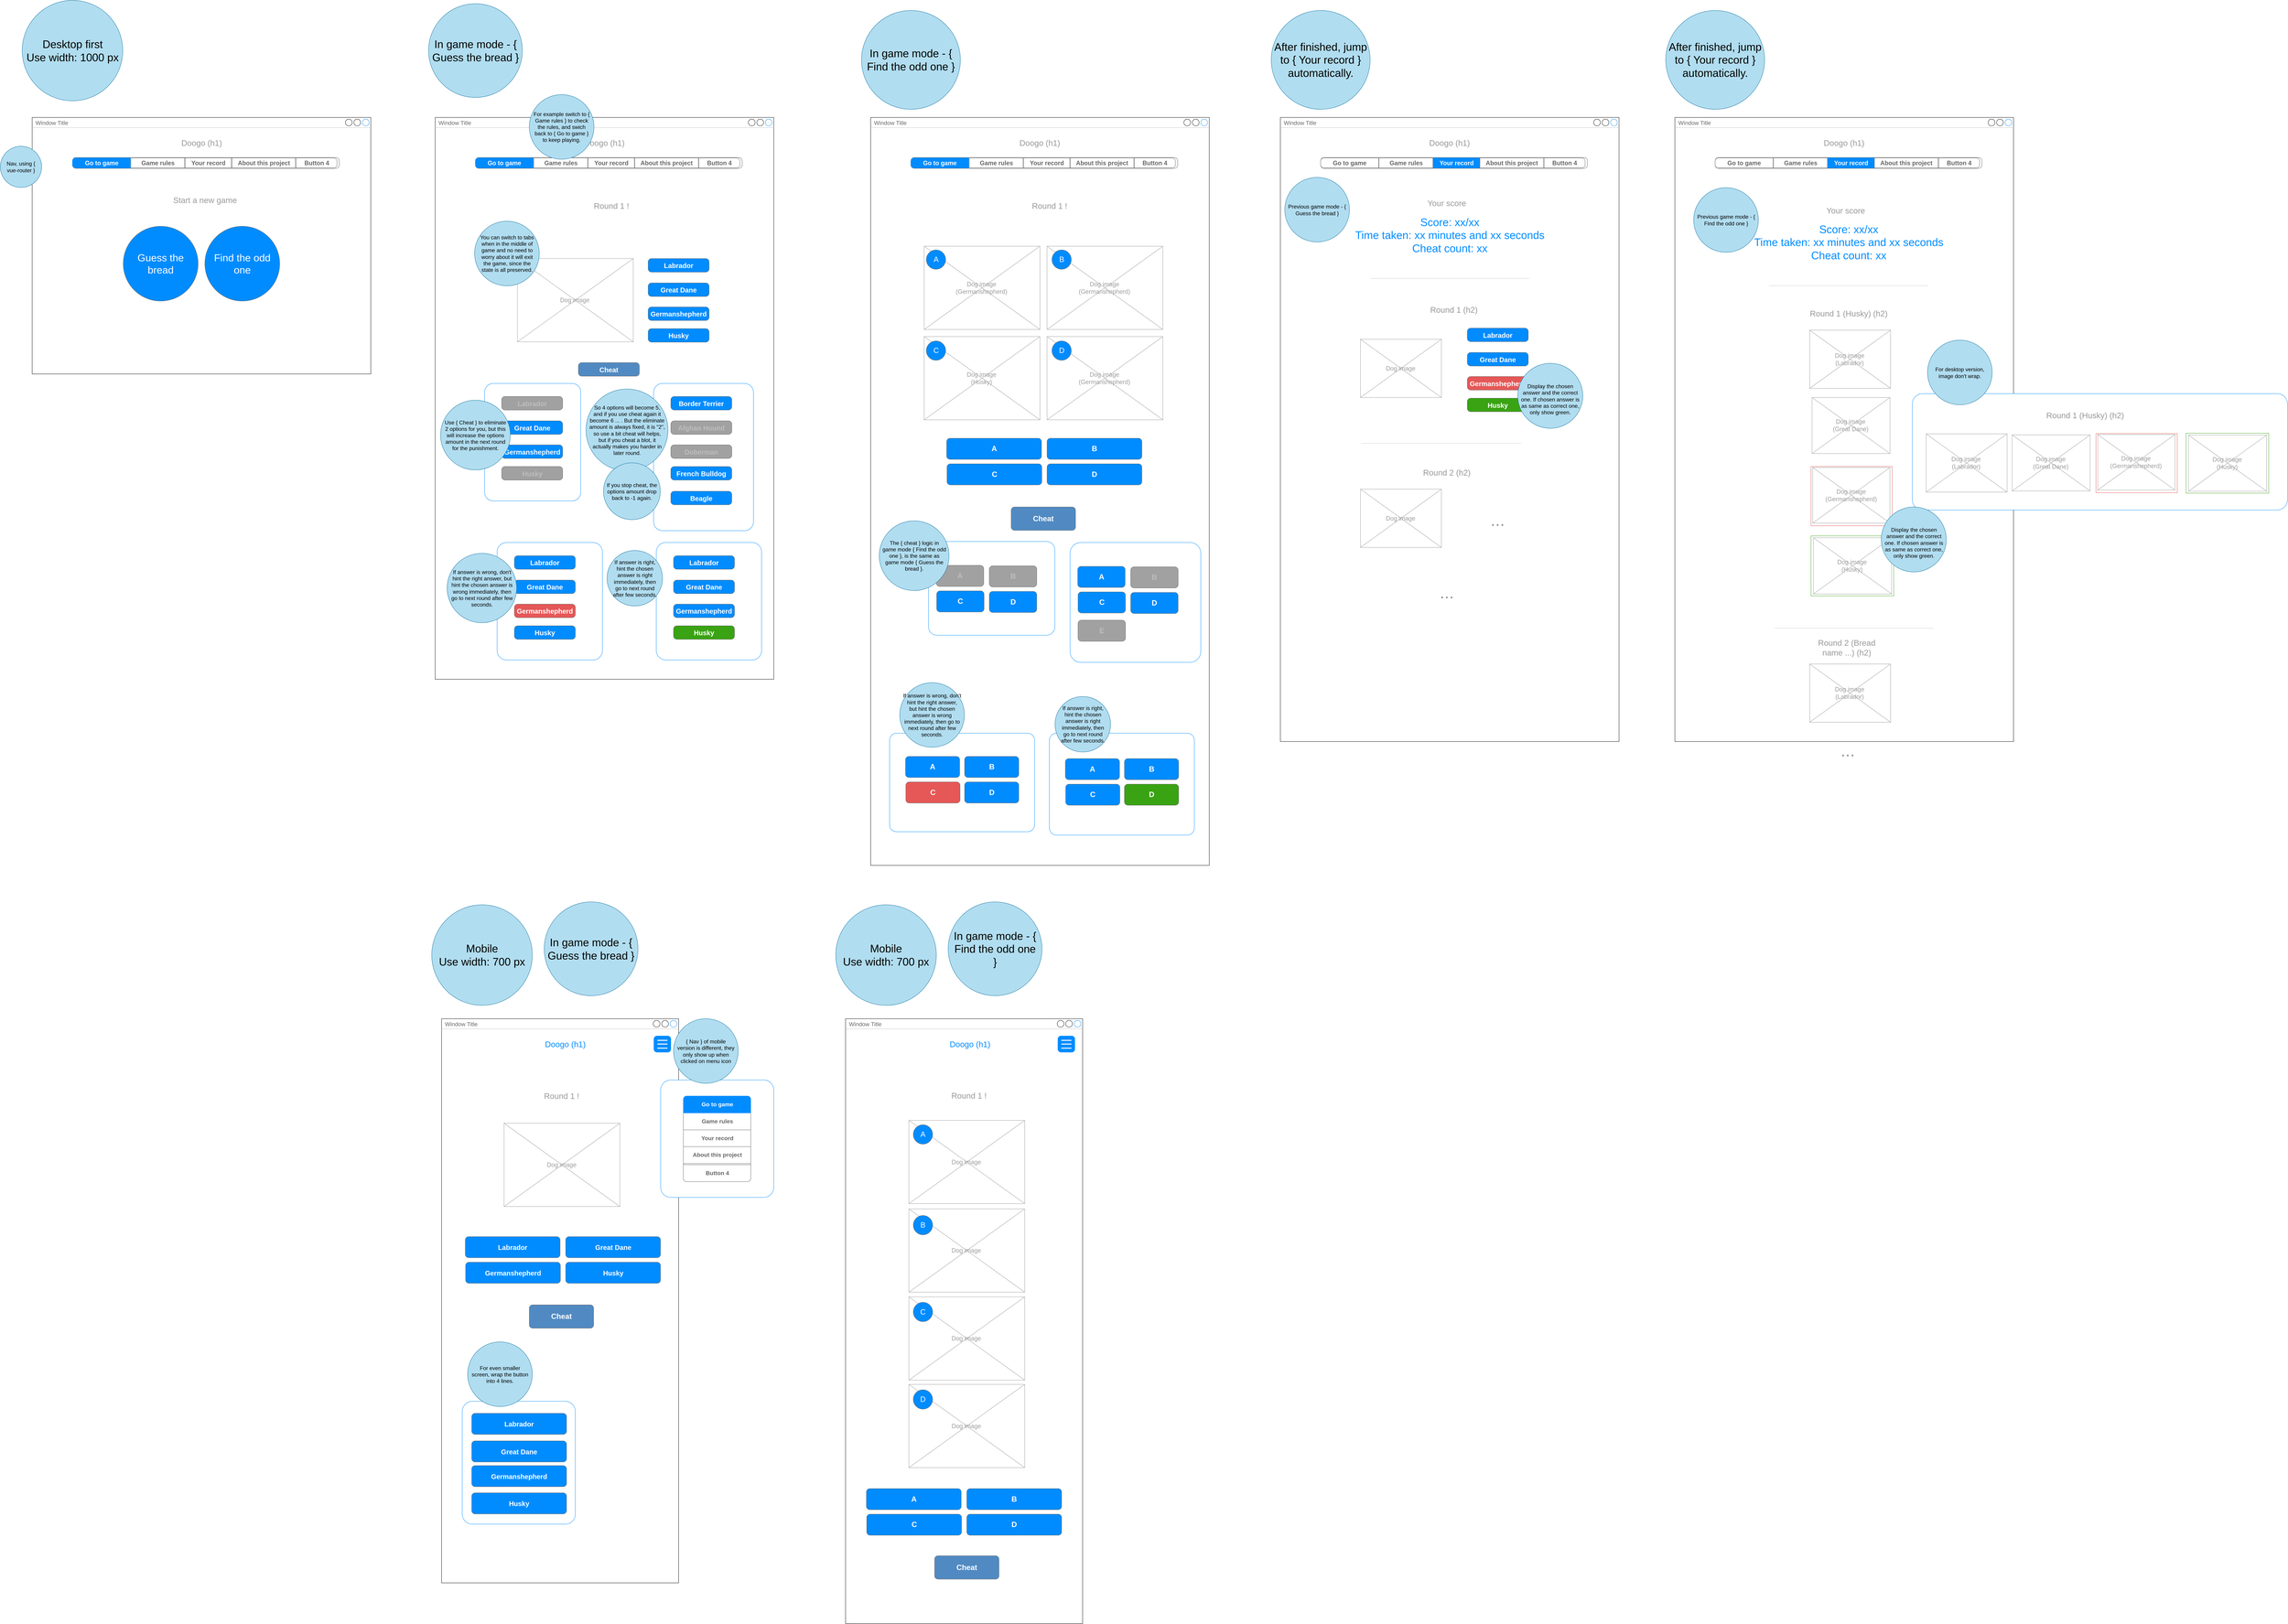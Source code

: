 <mxfile version="10.6.1" type="device"><diagram id="t5k9WefCo8ct2ST0_6gn" name="Page-1"><mxGraphModel dx="3935" dy="3420" grid="1" gridSize="10" guides="1" tooltips="1" connect="1" arrows="1" fold="1" page="1" pageScale="1" pageWidth="850" pageHeight="1100" math="0" shadow="0"><root><mxCell id="0"/><mxCell id="1" parent="0"/><mxCell id="wkDGiWkNETsElsi7SP35-94" value="Window Title" style="strokeWidth=1;shadow=0;dashed=0;align=center;html=1;shape=mxgraph.mockup.containers.window;align=left;verticalAlign=top;spacingLeft=8;strokeColor2=#008cff;strokeColor3=#c4c4c4;fontColor=#666666;fillColor=#ffffff;mainText=;fontSize=17;labelBackgroundColor=none;" vertex="1" parent="1"><mxGeometry x="2986" y="-930" width="1000" height="1844" as="geometry"/></mxCell><mxCell id="wkDGiWkNETsElsi7SP35-56" value="Window Title" style="strokeWidth=1;shadow=0;dashed=0;align=center;html=1;shape=mxgraph.mockup.containers.window;align=left;verticalAlign=top;spacingLeft=8;strokeColor2=#008cff;strokeColor3=#c4c4c4;fontColor=#666666;fillColor=#ffffff;mainText=;fontSize=17;labelBackgroundColor=none;" vertex="1" parent="1"><mxGeometry x="1776" y="-930" width="1000" height="2210" as="geometry"/></mxCell><mxCell id="wkDGiWkNETsElsi7SP35-116" value="" style="rounded=1;whiteSpace=wrap;html=1;strokeColor=#008CFF;fontSize=22;fontColor=#999;arcSize=7;" vertex="1" parent="1"><mxGeometry x="1832" y="889.5" width="428" height="291" as="geometry"/></mxCell><mxCell id="06kBbUpeqy7rOAgpd3CV-4" value="Window Title" style="strokeWidth=1;shadow=0;dashed=0;align=center;html=1;shape=mxgraph.mockup.containers.window;align=left;verticalAlign=top;spacingLeft=8;strokeColor2=#008cff;strokeColor3=#c4c4c4;fontColor=#666666;fillColor=#ffffff;mainText=;fontSize=17;labelBackgroundColor=none;" parent="1" vertex="1"><mxGeometry x="-700" y="-930" width="1000" height="758" as="geometry"/></mxCell><mxCell id="06kBbUpeqy7rOAgpd3CV-18" value="Desktop first&lt;br style=&quot;font-size: 32px;&quot;&gt;Use width: 1000 px&lt;br style=&quot;font-size: 32px;&quot;&gt;" style="ellipse;whiteSpace=wrap;html=1;aspect=fixed;fontSize=32;strokeColor=#10739e;fillColor=#B1DDF0;spacing=10;spacingTop=0;" parent="1" vertex="1"><mxGeometry x="-729.5" y="-1276" width="297" height="297" as="geometry"/></mxCell><mxCell id="wkDGiWkNETsElsi7SP35-1" value="Doogo (h1)" style="text;html=1;strokeColor=none;fillColor=none;align=center;verticalAlign=middle;whiteSpace=wrap;rounded=0;fontSize=24;fontColor=#999;" vertex="1" parent="1"><mxGeometry x="-312.5" y="-892" width="225" height="75" as="geometry"/></mxCell><mxCell id="06kBbUpeqy7rOAgpd3CV-19" value="Nav, using { vue-router }" style="ellipse;whiteSpace=wrap;html=1;aspect=fixed;fontSize=16;strokeColor=#10739e;fillColor=#B1DDF0;spacing=10;spacingTop=0;" parent="1" vertex="1"><mxGeometry x="-794" y="-845" width="122" height="122" as="geometry"/></mxCell><mxCell id="wkDGiWkNETsElsi7SP35-14" value="Guess the bread" style="ellipse;whiteSpace=wrap;html=1;aspect=fixed;fontSize=30;strokeColor=#666;fontColor=#fff;spacing=6;fillColor=#008CFF;" vertex="1" parent="1"><mxGeometry x="-431" y="-608.5" width="221" height="221" as="geometry"/></mxCell><mxCell id="wkDGiWkNETsElsi7SP35-16" value="Find the odd one" style="ellipse;whiteSpace=wrap;html=1;aspect=fixed;fontSize=30;strokeColor=#666;fontColor=#fff;spacing=6;fillColor=#008CFF;" vertex="1" parent="1"><mxGeometry x="-190" y="-608.5" width="221" height="221" as="geometry"/></mxCell><mxCell id="wkDGiWkNETsElsi7SP35-35" value="" style="strokeWidth=1;shadow=0;dashed=0;align=center;html=1;shape=mxgraph.mockup.rrect;rSize=10;fillColor=#ffffff;strokeColor=#666666;fontSize=22;resizable=1;recursiveResize=0;part=0;" vertex="1" parent="1"><mxGeometry x="-581" y="-811.5" width="788" height="32" as="geometry"/></mxCell><mxCell id="wkDGiWkNETsElsi7SP35-36" value="Game rules" style="strokeColor=inherit;fillColor=inherit;gradientColor=inherit;strokeWidth=1;shadow=0;dashed=0;align=center;html=1;shape=mxgraph.mockup.rrect;rSize=0;fontSize=18;fontColor=#666666;fontStyle=1;resizeHeight=1;connectable=1;resizable=1;" vertex="1" parent="wkDGiWkNETsElsi7SP35-35"><mxGeometry width="159" height="30" relative="1" as="geometry"><mxPoint x="172.5" y="1" as="offset"/></mxGeometry></mxCell><mxCell id="wkDGiWkNETsElsi7SP35-37" value="About this project" style="strokeColor=inherit;fillColor=inherit;gradientColor=inherit;strokeWidth=1;shadow=0;dashed=0;align=center;html=1;shape=mxgraph.mockup.rrect;rSize=0;fontSize=18;fontColor=#666666;fontStyle=1;resizeHeight=1;connectable=1;resizable=1;" vertex="1" parent="wkDGiWkNETsElsi7SP35-35"><mxGeometry width="188" height="30" relative="1" as="geometry"><mxPoint x="470.5" y="1" as="offset"/></mxGeometry></mxCell><mxCell id="wkDGiWkNETsElsi7SP35-38" value="Button 4" style="strokeColor=inherit;fillColor=inherit;gradientColor=inherit;strokeWidth=1;shadow=0;dashed=0;align=center;html=1;shape=mxgraph.mockup.rightButton;rSize=10;fontSize=18;fontColor=#666666;fontStyle=1;resizeHeight=1;connectable=1;resizable=1;" vertex="1" parent="wkDGiWkNETsElsi7SP35-35"><mxGeometry x="1" width="121" height="30" relative="1" as="geometry"><mxPoint x="-128" y="1" as="offset"/></mxGeometry></mxCell><mxCell id="wkDGiWkNETsElsi7SP35-39" value="Go to game" style="strokeWidth=1;shadow=0;dashed=0;align=center;html=1;shape=mxgraph.mockup.leftButton;rSize=10;fontSize=18;fontColor=#ffffff;fontStyle=1;fillColor=#008cff;strokeColor=#008cff;resizeHeight=1;connectable=1;resizable=1;" vertex="1" parent="wkDGiWkNETsElsi7SP35-35"><mxGeometry width="171" height="30" relative="1" as="geometry"><mxPoint y="1" as="offset"/></mxGeometry></mxCell><mxCell id="wkDGiWkNETsElsi7SP35-40" value="Your record" style="strokeColor=inherit;fillColor=inherit;gradientColor=inherit;strokeWidth=1;shadow=0;dashed=0;align=center;html=1;shape=mxgraph.mockup.rrect;rSize=0;fontSize=18;fontColor=#666666;fontStyle=1;resizeHeight=1;connectable=1;resizable=1;" vertex="1" parent="wkDGiWkNETsElsi7SP35-35"><mxGeometry width="137" height="30" relative="1" as="geometry"><mxPoint x="332.5" y="1" as="offset"/></mxGeometry></mxCell><mxCell id="wkDGiWkNETsElsi7SP35-43" value="Window Title" style="strokeWidth=1;shadow=0;dashed=0;align=center;html=1;shape=mxgraph.mockup.containers.window;align=left;verticalAlign=top;spacingLeft=8;strokeColor2=#008cff;strokeColor3=#c4c4c4;fontColor=#666666;fillColor=#ffffff;mainText=;fontSize=17;labelBackgroundColor=none;" vertex="1" parent="1"><mxGeometry x="490" y="-930" width="1000" height="1660" as="geometry"/></mxCell><mxCell id="wkDGiWkNETsElsi7SP35-44" value="Doogo (h1)" style="text;html=1;strokeColor=none;fillColor=none;align=center;verticalAlign=middle;whiteSpace=wrap;rounded=0;fontSize=24;fontColor=#999;" vertex="1" parent="1"><mxGeometry x="877.333" y="-892" width="225" height="75" as="geometry"/></mxCell><mxCell id="wkDGiWkNETsElsi7SP35-48" value="" style="strokeWidth=1;shadow=0;dashed=0;align=center;html=1;shape=mxgraph.mockup.rrect;rSize=10;fillColor=#ffffff;strokeColor=#666666;fontSize=22;resizable=1;recursiveResize=0;part=0;" vertex="1" parent="1"><mxGeometry x="608.833" y="-811.5" width="788" height="32" as="geometry"/></mxCell><mxCell id="wkDGiWkNETsElsi7SP35-49" value="Game rules" style="strokeColor=inherit;fillColor=inherit;gradientColor=inherit;strokeWidth=1;shadow=0;dashed=0;align=center;html=1;shape=mxgraph.mockup.rrect;rSize=0;fontSize=18;fontColor=#666666;fontStyle=1;resizeHeight=1;connectable=1;resizable=1;" vertex="1" parent="wkDGiWkNETsElsi7SP35-48"><mxGeometry width="159" height="30" relative="1" as="geometry"><mxPoint x="172.5" y="1" as="offset"/></mxGeometry></mxCell><mxCell id="wkDGiWkNETsElsi7SP35-50" value="About this project" style="strokeColor=inherit;fillColor=inherit;gradientColor=inherit;strokeWidth=1;shadow=0;dashed=0;align=center;html=1;shape=mxgraph.mockup.rrect;rSize=0;fontSize=18;fontColor=#666666;fontStyle=1;resizeHeight=1;connectable=1;resizable=1;" vertex="1" parent="wkDGiWkNETsElsi7SP35-48"><mxGeometry width="188" height="30" relative="1" as="geometry"><mxPoint x="470.5" y="1" as="offset"/></mxGeometry></mxCell><mxCell id="wkDGiWkNETsElsi7SP35-51" value="Button 4" style="strokeColor=inherit;fillColor=inherit;gradientColor=inherit;strokeWidth=1;shadow=0;dashed=0;align=center;html=1;shape=mxgraph.mockup.rightButton;rSize=10;fontSize=18;fontColor=#666666;fontStyle=1;resizeHeight=1;connectable=1;resizable=1;" vertex="1" parent="wkDGiWkNETsElsi7SP35-48"><mxGeometry x="1" width="121" height="30" relative="1" as="geometry"><mxPoint x="-128" y="1" as="offset"/></mxGeometry></mxCell><mxCell id="wkDGiWkNETsElsi7SP35-52" value="Go to game" style="strokeWidth=1;shadow=0;dashed=0;align=center;html=1;shape=mxgraph.mockup.leftButton;rSize=10;fontSize=18;fontColor=#ffffff;fontStyle=1;fillColor=#008cff;strokeColor=#008cff;resizeHeight=1;connectable=1;resizable=1;" vertex="1" parent="wkDGiWkNETsElsi7SP35-48"><mxGeometry width="171" height="30" relative="1" as="geometry"><mxPoint y="1" as="offset"/></mxGeometry></mxCell><mxCell id="wkDGiWkNETsElsi7SP35-53" value="Your record" style="strokeColor=inherit;fillColor=inherit;gradientColor=inherit;strokeWidth=1;shadow=0;dashed=0;align=center;html=1;shape=mxgraph.mockup.rrect;rSize=0;fontSize=18;fontColor=#666666;fontStyle=1;resizeHeight=1;connectable=1;resizable=1;" vertex="1" parent="wkDGiWkNETsElsi7SP35-48"><mxGeometry width="137" height="30" relative="1" as="geometry"><mxPoint x="332.5" y="1" as="offset"/></mxGeometry></mxCell><mxCell id="wkDGiWkNETsElsi7SP35-29" value="" style="verticalLabelPosition=bottom;shadow=0;dashed=0;align=center;html=1;verticalAlign=top;strokeWidth=1;shape=mxgraph.mockup.graphics.simpleIcon;strokeColor=#999999;fillColor=#ffffff;fontSize=22;" vertex="1" parent="1"><mxGeometry x="733" y="-513" width="342" height="246" as="geometry"/></mxCell><mxCell id="wkDGiWkNETsElsi7SP35-30" value="Dog image" style="text;html=1;strokeColor=none;fillColor=none;align=center;verticalAlign=middle;whiteSpace=wrap;rounded=0;fontSize=18;fontColor=#9C9C9C;" vertex="1" parent="1"><mxGeometry x="818" y="-455" width="169" height="130" as="geometry"/></mxCell><mxCell id="wkDGiWkNETsElsi7SP35-31" value="Labrador" style="strokeWidth=1;shadow=0;dashed=0;align=center;html=1;shape=mxgraph.mockup.buttons.button;strokeColor=#666666;fontColor=#ffffff;mainText=;buttonStyle=round;fontSize=20;fontStyle=1;fillColor=#008cff;whiteSpace=wrap;" vertex="1" parent="1"><mxGeometry x="1119" y="-513" width="180" height="40" as="geometry"/></mxCell><mxCell id="wkDGiWkNETsElsi7SP35-32" value="Great Dane" style="strokeWidth=1;shadow=0;dashed=0;align=center;html=1;shape=mxgraph.mockup.buttons.button;strokeColor=#666666;fontColor=#ffffff;mainText=;buttonStyle=round;fontSize=20;fontStyle=1;fillColor=#008cff;whiteSpace=wrap;" vertex="1" parent="1"><mxGeometry x="1119" y="-441" width="180" height="40" as="geometry"/></mxCell><mxCell id="wkDGiWkNETsElsi7SP35-33" value="Germanshepherd" style="strokeWidth=1;shadow=0;dashed=0;align=center;html=1;shape=mxgraph.mockup.buttons.button;strokeColor=#666666;fontColor=#ffffff;mainText=;buttonStyle=round;fontSize=20;fontStyle=1;fillColor=#008cff;whiteSpace=wrap;" vertex="1" parent="1"><mxGeometry x="1119" y="-370" width="180" height="40" as="geometry"/></mxCell><mxCell id="wkDGiWkNETsElsi7SP35-34" value="Husky" style="strokeWidth=1;shadow=0;dashed=0;align=center;html=1;shape=mxgraph.mockup.buttons.button;strokeColor=#666666;fontColor=#ffffff;mainText=;buttonStyle=round;fontSize=20;fontStyle=1;fillColor=#008cff;whiteSpace=wrap;" vertex="1" parent="1"><mxGeometry x="1119" y="-306" width="180" height="40" as="geometry"/></mxCell><mxCell id="wkDGiWkNETsElsi7SP35-45" value="In game mode - { Guess the bread }" style="ellipse;whiteSpace=wrap;html=1;aspect=fixed;fontSize=32;strokeColor=#10739e;fillColor=#B1DDF0;spacing=10;spacingTop=0;" vertex="1" parent="1"><mxGeometry x="470.5" y="-1266" width="277" height="277" as="geometry"/></mxCell><mxCell id="wkDGiWkNETsElsi7SP35-57" value="Doogo (h1)" style="text;html=1;strokeColor=none;fillColor=none;align=center;verticalAlign=middle;whiteSpace=wrap;rounded=0;fontSize=24;fontColor=#999;" vertex="1" parent="1"><mxGeometry x="2163.333" y="-892" width="225" height="75" as="geometry"/></mxCell><mxCell id="wkDGiWkNETsElsi7SP35-58" value="" style="strokeWidth=1;shadow=0;dashed=0;align=center;html=1;shape=mxgraph.mockup.rrect;rSize=10;fillColor=#ffffff;strokeColor=#666666;fontSize=22;resizable=1;recursiveResize=0;part=0;" vertex="1" parent="1"><mxGeometry x="1894.833" y="-811.5" width="788" height="32" as="geometry"/></mxCell><mxCell id="wkDGiWkNETsElsi7SP35-59" value="Game rules" style="strokeColor=inherit;fillColor=inherit;gradientColor=inherit;strokeWidth=1;shadow=0;dashed=0;align=center;html=1;shape=mxgraph.mockup.rrect;rSize=0;fontSize=18;fontColor=#666666;fontStyle=1;resizeHeight=1;connectable=1;resizable=1;" vertex="1" parent="wkDGiWkNETsElsi7SP35-58"><mxGeometry width="159" height="30" relative="1" as="geometry"><mxPoint x="172.5" y="1" as="offset"/></mxGeometry></mxCell><mxCell id="wkDGiWkNETsElsi7SP35-60" value="About this project" style="strokeColor=inherit;fillColor=inherit;gradientColor=inherit;strokeWidth=1;shadow=0;dashed=0;align=center;html=1;shape=mxgraph.mockup.rrect;rSize=0;fontSize=18;fontColor=#666666;fontStyle=1;resizeHeight=1;connectable=1;resizable=1;" vertex="1" parent="wkDGiWkNETsElsi7SP35-58"><mxGeometry width="188" height="30" relative="1" as="geometry"><mxPoint x="470.5" y="1" as="offset"/></mxGeometry></mxCell><mxCell id="wkDGiWkNETsElsi7SP35-61" value="Button 4" style="strokeColor=inherit;fillColor=inherit;gradientColor=inherit;strokeWidth=1;shadow=0;dashed=0;align=center;html=1;shape=mxgraph.mockup.rightButton;rSize=10;fontSize=18;fontColor=#666666;fontStyle=1;resizeHeight=1;connectable=1;resizable=1;" vertex="1" parent="wkDGiWkNETsElsi7SP35-58"><mxGeometry x="1" width="121" height="30" relative="1" as="geometry"><mxPoint x="-128" y="1" as="offset"/></mxGeometry></mxCell><mxCell id="wkDGiWkNETsElsi7SP35-62" value="Go to game" style="strokeWidth=1;shadow=0;dashed=0;align=center;html=1;shape=mxgraph.mockup.leftButton;rSize=10;fontSize=18;fontColor=#ffffff;fontStyle=1;fillColor=#008cff;strokeColor=#008cff;resizeHeight=1;connectable=1;resizable=1;" vertex="1" parent="wkDGiWkNETsElsi7SP35-58"><mxGeometry width="171" height="30" relative="1" as="geometry"><mxPoint y="1" as="offset"/></mxGeometry></mxCell><mxCell id="wkDGiWkNETsElsi7SP35-63" value="Your record" style="strokeColor=inherit;fillColor=inherit;gradientColor=inherit;strokeWidth=1;shadow=0;dashed=0;align=center;html=1;shape=mxgraph.mockup.rrect;rSize=0;fontSize=18;fontColor=#666666;fontStyle=1;resizeHeight=1;connectable=1;resizable=1;" vertex="1" parent="wkDGiWkNETsElsi7SP35-58"><mxGeometry width="137" height="30" relative="1" as="geometry"><mxPoint x="332.5" y="1" as="offset"/></mxGeometry></mxCell><mxCell id="wkDGiWkNETsElsi7SP35-64" value="" style="verticalLabelPosition=bottom;shadow=0;dashed=0;align=center;html=1;verticalAlign=top;strokeWidth=1;shape=mxgraph.mockup.graphics.simpleIcon;strokeColor=#999999;fillColor=#ffffff;fontSize=22;" vertex="1" parent="1"><mxGeometry x="1934" y="-549.5" width="342" height="246" as="geometry"/></mxCell><mxCell id="wkDGiWkNETsElsi7SP35-65" value="Dog image&lt;br&gt;(Germanshepherd)&lt;br&gt;" style="text;html=1;strokeColor=none;fillColor=none;align=center;verticalAlign=middle;whiteSpace=wrap;rounded=0;fontSize=18;fontColor=#9C9C9C;" vertex="1" parent="1"><mxGeometry x="2019" y="-491.5" width="169" height="130" as="geometry"/></mxCell><mxCell id="wkDGiWkNETsElsi7SP35-70" value="In game mode - { Find the odd one }" style="ellipse;whiteSpace=wrap;html=1;aspect=fixed;fontSize=32;strokeColor=#10739e;fillColor=#B1DDF0;spacing=10;spacingTop=0;" vertex="1" parent="1"><mxGeometry x="1749" y="-1246" width="292" height="292" as="geometry"/></mxCell><mxCell id="wkDGiWkNETsElsi7SP35-76" value="" style="rounded=1;whiteSpace=wrap;html=1;strokeColor=#008CFF;fontSize=22;fontColor=#999;arcSize=9;" vertex="1" parent="1"><mxGeometry x="673" y="326" width="311" height="347" as="geometry"/></mxCell><mxCell id="wkDGiWkNETsElsi7SP35-71" value="Labrador" style="strokeWidth=1;shadow=0;dashed=0;align=center;html=1;shape=mxgraph.mockup.buttons.button;strokeColor=#666666;fontColor=#ffffff;mainText=;buttonStyle=round;fontSize=20;fontStyle=1;fillColor=#008cff;whiteSpace=wrap;" vertex="1" parent="1"><mxGeometry x="724" y="365" width="180" height="40" as="geometry"/></mxCell><mxCell id="wkDGiWkNETsElsi7SP35-72" value="Great Dane" style="strokeWidth=1;shadow=0;dashed=0;align=center;html=1;shape=mxgraph.mockup.buttons.button;strokeColor=#666666;fontColor=#ffffff;mainText=;buttonStyle=round;fontSize=20;fontStyle=1;fillColor=#008cff;whiteSpace=wrap;" vertex="1" parent="1"><mxGeometry x="724" y="437" width="180" height="40" as="geometry"/></mxCell><mxCell id="wkDGiWkNETsElsi7SP35-73" value="Germanshepherd" style="strokeWidth=1;shadow=0;dashed=0;align=center;html=1;shape=mxgraph.mockup.buttons.button;strokeColor=#666666;fontColor=#ffffff;mainText=;buttonStyle=round;fontSize=20;fontStyle=1;fillColor=#E65757;whiteSpace=wrap;" vertex="1" parent="1"><mxGeometry x="724" y="508" width="180" height="40" as="geometry"/></mxCell><mxCell id="wkDGiWkNETsElsi7SP35-74" value="Husky" style="strokeWidth=1;shadow=0;dashed=0;align=center;html=1;shape=mxgraph.mockup.buttons.button;strokeColor=#666666;fontColor=#ffffff;mainText=;buttonStyle=round;fontSize=20;fontStyle=1;fillColor=#008CFF;whiteSpace=wrap;" vertex="1" parent="1"><mxGeometry x="724" y="572" width="180" height="40" as="geometry"/></mxCell><mxCell id="wkDGiWkNETsElsi7SP35-77" value="If answer is wrong, don't hint the right answer, but hint the chosen answer is wrong immediately, then go to next round after few seconds." style="ellipse;whiteSpace=wrap;html=1;aspect=fixed;fontSize=16;strokeColor=#10739e;fillColor=#B1DDF0;spacing=10;spacingTop=0;" vertex="1" parent="1"><mxGeometry x="525.5" y="358" width="205" height="205" as="geometry"/></mxCell><mxCell id="wkDGiWkNETsElsi7SP35-78" value="" style="rounded=1;whiteSpace=wrap;html=1;strokeColor=#008CFF;fontSize=22;fontColor=#999;arcSize=9;" vertex="1" parent="1"><mxGeometry x="1143" y="326" width="311" height="347" as="geometry"/></mxCell><mxCell id="wkDGiWkNETsElsi7SP35-79" value="Labrador" style="strokeWidth=1;shadow=0;dashed=0;align=center;html=1;shape=mxgraph.mockup.buttons.button;strokeColor=#666666;fontColor=#ffffff;mainText=;buttonStyle=round;fontSize=20;fontStyle=1;fillColor=#008cff;whiteSpace=wrap;" vertex="1" parent="1"><mxGeometry x="1194" y="365" width="180" height="40" as="geometry"/></mxCell><mxCell id="wkDGiWkNETsElsi7SP35-80" value="Great Dane" style="strokeWidth=1;shadow=0;dashed=0;align=center;html=1;shape=mxgraph.mockup.buttons.button;strokeColor=#666666;fontColor=#ffffff;mainText=;buttonStyle=round;fontSize=20;fontStyle=1;fillColor=#008cff;whiteSpace=wrap;" vertex="1" parent="1"><mxGeometry x="1194" y="437" width="180" height="40" as="geometry"/></mxCell><mxCell id="wkDGiWkNETsElsi7SP35-81" value="Germanshepherd" style="strokeWidth=1;shadow=0;dashed=0;align=center;html=1;shape=mxgraph.mockup.buttons.button;strokeColor=#666666;fontColor=#ffffff;mainText=;buttonStyle=round;fontSize=20;fontStyle=1;fillColor=#008CFF;whiteSpace=wrap;" vertex="1" parent="1"><mxGeometry x="1194" y="508" width="180" height="40" as="geometry"/></mxCell><mxCell id="wkDGiWkNETsElsi7SP35-82" value="Husky" style="strokeWidth=1;shadow=0;dashed=0;align=center;html=1;shape=mxgraph.mockup.buttons.button;strokeColor=#666666;fontColor=#ffffff;mainText=;buttonStyle=round;fontSize=20;fontStyle=1;fillColor=#39A313;whiteSpace=wrap;" vertex="1" parent="1"><mxGeometry x="1194" y="572" width="180" height="40" as="geometry"/></mxCell><mxCell id="wkDGiWkNETsElsi7SP35-83" value="If answer is right, hint the chosen answer is right immediately, then go to next round after few seconds." style="ellipse;whiteSpace=wrap;html=1;aspect=fixed;fontSize=16;strokeColor=#10739e;fillColor=#B1DDF0;spacing=10;spacingTop=0;" vertex="1" parent="1"><mxGeometry x="997.5" y="349.5" width="164" height="164" as="geometry"/></mxCell><mxCell id="wkDGiWkNETsElsi7SP35-84" value="" style="verticalLabelPosition=bottom;shadow=0;dashed=0;align=center;html=1;verticalAlign=top;strokeWidth=1;shape=mxgraph.mockup.graphics.simpleIcon;strokeColor=#999999;fillColor=#ffffff;fontSize=22;" vertex="1" parent="1"><mxGeometry x="2297" y="-549.5" width="342" height="246" as="geometry"/></mxCell><mxCell id="wkDGiWkNETsElsi7SP35-85" value="Dog image&lt;br&gt;(Germanshepherd)" style="text;html=1;strokeColor=none;fillColor=none;align=center;verticalAlign=middle;whiteSpace=wrap;rounded=0;fontSize=18;fontColor=#9C9C9C;" vertex="1" parent="1"><mxGeometry x="2382" y="-491.5" width="169" height="130" as="geometry"/></mxCell><mxCell id="wkDGiWkNETsElsi7SP35-86" value="" style="verticalLabelPosition=bottom;shadow=0;dashed=0;align=center;html=1;verticalAlign=top;strokeWidth=1;shape=mxgraph.mockup.graphics.simpleIcon;strokeColor=#999999;fillColor=#ffffff;fontSize=22;" vertex="1" parent="1"><mxGeometry x="1934" y="-282.5" width="342" height="246" as="geometry"/></mxCell><mxCell id="wkDGiWkNETsElsi7SP35-87" value="Dog image&lt;br&gt;(Husky)&lt;br&gt;" style="text;html=1;strokeColor=none;fillColor=none;align=center;verticalAlign=middle;whiteSpace=wrap;rounded=0;fontSize=18;fontColor=#9C9C9C;" vertex="1" parent="1"><mxGeometry x="2019" y="-224.5" width="169" height="130" as="geometry"/></mxCell><mxCell id="wkDGiWkNETsElsi7SP35-88" value="" style="verticalLabelPosition=bottom;shadow=0;dashed=0;align=center;html=1;verticalAlign=top;strokeWidth=1;shape=mxgraph.mockup.graphics.simpleIcon;strokeColor=#999999;fillColor=#ffffff;fontSize=22;" vertex="1" parent="1"><mxGeometry x="2297" y="-282.5" width="342" height="246" as="geometry"/></mxCell><mxCell id="wkDGiWkNETsElsi7SP35-89" value="Dog image&lt;br&gt;(Germanshepherd)" style="text;html=1;strokeColor=none;fillColor=none;align=center;verticalAlign=middle;whiteSpace=wrap;rounded=0;fontSize=18;fontColor=#9C9C9C;" vertex="1" parent="1"><mxGeometry x="2382" y="-224.5" width="169" height="130" as="geometry"/></mxCell><mxCell id="wkDGiWkNETsElsi7SP35-95" value="Doogo (h1)" style="text;html=1;strokeColor=none;fillColor=none;align=center;verticalAlign=middle;whiteSpace=wrap;rounded=0;fontSize=24;fontColor=#999;" vertex="1" parent="1"><mxGeometry x="3373.333" y="-892" width="225" height="75" as="geometry"/></mxCell><mxCell id="wkDGiWkNETsElsi7SP35-96" value="" style="strokeWidth=1;shadow=0;dashed=0;align=center;html=1;shape=mxgraph.mockup.rrect;rSize=10;fillColor=#ffffff;strokeColor=#666666;fontSize=22;resizable=1;recursiveResize=0;part=0;" vertex="1" parent="1"><mxGeometry x="3104.833" y="-811.5" width="788" height="32" as="geometry"/></mxCell><mxCell id="wkDGiWkNETsElsi7SP35-97" value="Game rules" style="strokeColor=inherit;fillColor=inherit;gradientColor=inherit;strokeWidth=1;shadow=0;dashed=0;align=center;html=1;shape=mxgraph.mockup.rrect;rSize=0;fontSize=18;fontColor=#666666;fontStyle=1;resizeHeight=1;connectable=1;resizable=1;" vertex="1" parent="wkDGiWkNETsElsi7SP35-96"><mxGeometry width="159" height="30" relative="1" as="geometry"><mxPoint x="172.5" y="1" as="offset"/></mxGeometry></mxCell><mxCell id="wkDGiWkNETsElsi7SP35-98" value="About this project" style="strokeColor=inherit;fillColor=inherit;gradientColor=inherit;strokeWidth=1;shadow=0;dashed=0;align=center;html=1;shape=mxgraph.mockup.rrect;rSize=0;fontSize=18;fontColor=#666666;fontStyle=1;resizeHeight=1;connectable=1;resizable=1;" vertex="1" parent="wkDGiWkNETsElsi7SP35-96"><mxGeometry width="188" height="30" relative="1" as="geometry"><mxPoint x="470.5" y="1" as="offset"/></mxGeometry></mxCell><mxCell id="wkDGiWkNETsElsi7SP35-99" value="Button 4" style="strokeColor=inherit;fillColor=inherit;gradientColor=inherit;strokeWidth=1;shadow=0;dashed=0;align=center;html=1;shape=mxgraph.mockup.rightButton;rSize=10;fontSize=18;fontColor=#666666;fontStyle=1;resizeHeight=1;connectable=1;resizable=1;" vertex="1" parent="wkDGiWkNETsElsi7SP35-96"><mxGeometry x="1" width="121" height="30" relative="1" as="geometry"><mxPoint x="-128" y="1" as="offset"/></mxGeometry></mxCell><mxCell id="wkDGiWkNETsElsi7SP35-100" value="Go to game" style="strokeWidth=1;shadow=0;dashed=0;align=center;html=1;shape=mxgraph.mockup.leftButton;rSize=10;fontSize=18;fontColor=#666666;fontStyle=1;fillColor=#FFF;strokeColor=#666;resizeHeight=1;connectable=1;resizable=1;" vertex="1" parent="wkDGiWkNETsElsi7SP35-96"><mxGeometry width="171" height="30" relative="1" as="geometry"><mxPoint y="1" as="offset"/></mxGeometry></mxCell><mxCell id="wkDGiWkNETsElsi7SP35-101" value="Your record" style="strokeColor=#008CFF;fillColor=#008CFF;gradientColor=inherit;strokeWidth=1;shadow=0;dashed=0;align=center;html=1;shape=mxgraph.mockup.rrect;rSize=0;fontSize=18;fontColor=#FFFFFF;fontStyle=1;resizeHeight=1;connectable=1;resizable=1;" vertex="1" parent="wkDGiWkNETsElsi7SP35-96"><mxGeometry width="137" height="30" relative="1" as="geometry"><mxPoint x="332.5" y="1" as="offset"/></mxGeometry></mxCell><mxCell id="wkDGiWkNETsElsi7SP35-104" value="After finished, jump to { Your record } automatically." style="ellipse;whiteSpace=wrap;html=1;aspect=fixed;fontSize=32;strokeColor=#10739e;fillColor=#B1DDF0;spacing=10;spacingTop=0;" vertex="1" parent="1"><mxGeometry x="2959" y="-1246" width="292" height="292" as="geometry"/></mxCell><mxCell id="wkDGiWkNETsElsi7SP35-113" value="For example switch to { Game rules } to check the rules, and swich back to { Go to game } to keep playing." style="ellipse;whiteSpace=wrap;html=1;aspect=fixed;fontSize=16;strokeColor=#10739e;fillColor=#B1DDF0;spacing=10;spacingTop=0;" vertex="1" parent="1"><mxGeometry x="768" y="-997.5" width="191" height="191" as="geometry"/></mxCell><mxCell id="wkDGiWkNETsElsi7SP35-114" value="You can switch to tabs when in the middle of game and no need to worry about it will exit the game, since the state is all preserved." style="ellipse;whiteSpace=wrap;html=1;aspect=fixed;fontSize=16;strokeColor=#10739e;fillColor=#B1DDF0;spacing=10;spacingTop=0;" vertex="1" parent="1"><mxGeometry x="606.5" y="-623.5" width="191" height="191" as="geometry"/></mxCell><mxCell id="wkDGiWkNETsElsi7SP35-127" value="" style="rounded=1;whiteSpace=wrap;html=1;strokeColor=#008CFF;fontSize=22;fontColor=#999;arcSize=7;" vertex="1" parent="1"><mxGeometry x="2304" y="889.5" width="428" height="301" as="geometry"/></mxCell><mxCell id="wkDGiWkNETsElsi7SP35-134" value="" style="group;aspect=fixed;" vertex="1" connectable="0" parent="1"><mxGeometry x="3222.5" y="-274.5" width="239" height="172" as="geometry"/></mxCell><mxCell id="wkDGiWkNETsElsi7SP35-102" value="" style="verticalLabelPosition=bottom;shadow=0;dashed=0;align=center;html=1;verticalAlign=top;strokeWidth=1;shape=mxgraph.mockup.graphics.simpleIcon;strokeColor=#999999;fillColor=#ffffff;fontSize=22;" vertex="1" parent="wkDGiWkNETsElsi7SP35-134"><mxGeometry width="239" height="172" as="geometry"/></mxCell><mxCell id="wkDGiWkNETsElsi7SP35-103" value="Dog image&lt;br&gt;" style="text;html=1;strokeColor=none;fillColor=none;align=center;verticalAlign=middle;whiteSpace=wrap;rounded=0;fontSize=18;fontColor=#9C9C9C;" vertex="1" parent="wkDGiWkNETsElsi7SP35-134"><mxGeometry x="59.401" y="40.553" width="118.102" height="90.894" as="geometry"/></mxCell><mxCell id="wkDGiWkNETsElsi7SP35-139" value="Round 1 (h2)" style="text;html=1;strokeColor=none;fillColor=none;align=center;verticalAlign=middle;whiteSpace=wrap;rounded=0;fontSize=24;fontColor=#999;" vertex="1" parent="1"><mxGeometry x="3386.333" y="-399" width="225" height="75" as="geometry"/></mxCell><mxCell id="wkDGiWkNETsElsi7SP35-155" value="..." style="text;html=1;strokeColor=none;fillColor=none;align=center;verticalAlign=middle;whiteSpace=wrap;rounded=0;fontSize=50;fontColor=#999;" vertex="1" parent="1"><mxGeometry x="3364.833" y="435.5" width="225" height="75" as="geometry"/></mxCell><mxCell id="wkDGiWkNETsElsi7SP35-156" value="" style="endArrow=none;html=1;fontSize=50;fontColor=#666666;strokeColor=#ccc;" edge="1" parent="1"><mxGeometry width="50" height="50" relative="1" as="geometry"><mxPoint x="3697" y="33" as="sourcePoint"/><mxPoint x="3226" y="33" as="targetPoint"/></mxGeometry></mxCell><mxCell id="wkDGiWkNETsElsi7SP35-158" value="Window Title" style="strokeWidth=1;shadow=0;dashed=0;align=center;html=1;shape=mxgraph.mockup.containers.window;align=left;verticalAlign=top;spacingLeft=8;strokeColor2=#008cff;strokeColor3=#c4c4c4;fontColor=#666666;fillColor=#ffffff;mainText=;fontSize=17;labelBackgroundColor=none;" vertex="1" parent="1"><mxGeometry x="4151" y="-930" width="1000" height="1844" as="geometry"/></mxCell><mxCell id="wkDGiWkNETsElsi7SP35-159" value="" style="rounded=0;whiteSpace=wrap;html=1;strokeColor=#E65757;fontSize=22;fontColor=#999;" vertex="1" parent="1"><mxGeometry x="4553" y="101.5" width="240" height="175" as="geometry"/></mxCell><mxCell id="wkDGiWkNETsElsi7SP35-160" value="" style="rounded=0;whiteSpace=wrap;html=1;strokeColor=#39A313;fontSize=22;fontColor=#999;" vertex="1" parent="1"><mxGeometry x="4553" y="306.5" width="244" height="177" as="geometry"/></mxCell><mxCell id="wkDGiWkNETsElsi7SP35-161" value="Doogo (h1)" style="text;html=1;strokeColor=none;fillColor=none;align=center;verticalAlign=middle;whiteSpace=wrap;rounded=0;fontSize=24;fontColor=#999;" vertex="1" parent="1"><mxGeometry x="4538.333" y="-892" width="225" height="75" as="geometry"/></mxCell><mxCell id="wkDGiWkNETsElsi7SP35-162" value="" style="strokeWidth=1;shadow=0;dashed=0;align=center;html=1;shape=mxgraph.mockup.rrect;rSize=10;fillColor=#ffffff;strokeColor=#666666;fontSize=22;resizable=1;recursiveResize=0;part=0;" vertex="1" parent="1"><mxGeometry x="4269.833" y="-811.5" width="788" height="32" as="geometry"/></mxCell><mxCell id="wkDGiWkNETsElsi7SP35-163" value="Game rules" style="strokeColor=inherit;fillColor=inherit;gradientColor=inherit;strokeWidth=1;shadow=0;dashed=0;align=center;html=1;shape=mxgraph.mockup.rrect;rSize=0;fontSize=18;fontColor=#666666;fontStyle=1;resizeHeight=1;connectable=1;resizable=1;" vertex="1" parent="wkDGiWkNETsElsi7SP35-162"><mxGeometry width="159" height="30" relative="1" as="geometry"><mxPoint x="172.5" y="1" as="offset"/></mxGeometry></mxCell><mxCell id="wkDGiWkNETsElsi7SP35-164" value="About this project" style="strokeColor=inherit;fillColor=inherit;gradientColor=inherit;strokeWidth=1;shadow=0;dashed=0;align=center;html=1;shape=mxgraph.mockup.rrect;rSize=0;fontSize=18;fontColor=#666666;fontStyle=1;resizeHeight=1;connectable=1;resizable=1;" vertex="1" parent="wkDGiWkNETsElsi7SP35-162"><mxGeometry width="188" height="30" relative="1" as="geometry"><mxPoint x="470.5" y="1" as="offset"/></mxGeometry></mxCell><mxCell id="wkDGiWkNETsElsi7SP35-165" value="Button 4" style="strokeColor=inherit;fillColor=inherit;gradientColor=inherit;strokeWidth=1;shadow=0;dashed=0;align=center;html=1;shape=mxgraph.mockup.rightButton;rSize=10;fontSize=18;fontColor=#666666;fontStyle=1;resizeHeight=1;connectable=1;resizable=1;" vertex="1" parent="wkDGiWkNETsElsi7SP35-162"><mxGeometry x="1" width="121" height="30" relative="1" as="geometry"><mxPoint x="-128" y="1" as="offset"/></mxGeometry></mxCell><mxCell id="wkDGiWkNETsElsi7SP35-166" value="Go to game" style="strokeWidth=1;shadow=0;dashed=0;align=center;html=1;shape=mxgraph.mockup.leftButton;rSize=10;fontSize=18;fontColor=#666666;fontStyle=1;fillColor=#FFF;strokeColor=#666;resizeHeight=1;connectable=1;resizable=1;" vertex="1" parent="wkDGiWkNETsElsi7SP35-162"><mxGeometry width="171" height="30" relative="1" as="geometry"><mxPoint y="1" as="offset"/></mxGeometry></mxCell><mxCell id="wkDGiWkNETsElsi7SP35-167" value="Your record" style="strokeColor=#008CFF;fillColor=#008CFF;gradientColor=inherit;strokeWidth=1;shadow=0;dashed=0;align=center;html=1;shape=mxgraph.mockup.rrect;rSize=0;fontSize=18;fontColor=#FFFFFF;fontStyle=1;resizeHeight=1;connectable=1;resizable=1;" vertex="1" parent="wkDGiWkNETsElsi7SP35-162"><mxGeometry width="137" height="30" relative="1" as="geometry"><mxPoint x="332.5" y="1" as="offset"/></mxGeometry></mxCell><mxCell id="wkDGiWkNETsElsi7SP35-168" value="After finished, jump to { Your record } automatically." style="ellipse;whiteSpace=wrap;html=1;aspect=fixed;fontSize=32;strokeColor=#10739e;fillColor=#B1DDF0;spacing=10;spacingTop=0;" vertex="1" parent="1"><mxGeometry x="4124" y="-1246" width="292" height="292" as="geometry"/></mxCell><mxCell id="wkDGiWkNETsElsi7SP35-169" value="Previous game mode - { Find the odd one }" style="ellipse;whiteSpace=wrap;html=1;aspect=fixed;fontSize=16;strokeColor=#10739e;fillColor=#B1DDF0;spacing=10;spacingTop=0;" vertex="1" parent="1"><mxGeometry x="4206.5" y="-722.5" width="191" height="191" as="geometry"/></mxCell><mxCell id="wkDGiWkNETsElsi7SP35-170" value="" style="group;aspect=fixed;" vertex="1" connectable="0" parent="1"><mxGeometry x="4560" y="312" width="231" height="166" as="geometry"/></mxCell><mxCell id="wkDGiWkNETsElsi7SP35-171" value="" style="verticalLabelPosition=bottom;shadow=0;dashed=0;align=center;html=1;verticalAlign=top;strokeWidth=1;shape=mxgraph.mockup.graphics.simpleIcon;strokeColor=#999999;fillColor=#ffffff;fontSize=22;" vertex="1" parent="wkDGiWkNETsElsi7SP35-170"><mxGeometry width="231" height="166" as="geometry"/></mxCell><mxCell id="wkDGiWkNETsElsi7SP35-172" value="Dog image&lt;br&gt;(Husky)&lt;br&gt;" style="text;html=1;strokeColor=none;fillColor=none;align=center;verticalAlign=middle;whiteSpace=wrap;rounded=0;fontSize=18;fontColor=#9C9C9C;" vertex="1" parent="wkDGiWkNETsElsi7SP35-170"><mxGeometry x="57.412" y="39.138" width="114.149" height="87.724" as="geometry"/></mxCell><mxCell id="wkDGiWkNETsElsi7SP35-173" value="" style="group;aspect=fixed;" vertex="1" connectable="0" parent="1"><mxGeometry x="4556" y="-102.5" width="231" height="166" as="geometry"/></mxCell><mxCell id="wkDGiWkNETsElsi7SP35-174" value="" style="verticalLabelPosition=bottom;shadow=0;dashed=0;align=center;html=1;verticalAlign=top;strokeWidth=1;shape=mxgraph.mockup.graphics.simpleIcon;strokeColor=#999999;fillColor=#ffffff;fontSize=22;aspect=fixed;" vertex="1" parent="wkDGiWkNETsElsi7SP35-173"><mxGeometry width="230.226" height="165.601" as="geometry"/></mxCell><mxCell id="wkDGiWkNETsElsi7SP35-175" value="Dog image&lt;br&gt;(Great Dane)&lt;br&gt;" style="text;html=1;strokeColor=none;fillColor=none;align=center;verticalAlign=middle;whiteSpace=wrap;rounded=0;fontSize=18;fontColor=#9C9C9C;aspect=fixed;" vertex="1" parent="wkDGiWkNETsElsi7SP35-173"><mxGeometry x="57.412" y="39.138" width="113.767" height="87.513" as="geometry"/></mxCell><mxCell id="wkDGiWkNETsElsi7SP35-176" value="" style="group;aspect=fixed;" vertex="1" connectable="0" parent="1"><mxGeometry x="4549" y="-301.5" width="239" height="172" as="geometry"/></mxCell><mxCell id="wkDGiWkNETsElsi7SP35-177" value="" style="verticalLabelPosition=bottom;shadow=0;dashed=0;align=center;html=1;verticalAlign=top;strokeWidth=1;shape=mxgraph.mockup.graphics.simpleIcon;strokeColor=#999999;fillColor=#ffffff;fontSize=22;" vertex="1" parent="wkDGiWkNETsElsi7SP35-176"><mxGeometry width="239" height="172" as="geometry"/></mxCell><mxCell id="wkDGiWkNETsElsi7SP35-178" value="Dog image&lt;br&gt;(Labrador)&lt;br&gt;" style="text;html=1;strokeColor=none;fillColor=none;align=center;verticalAlign=middle;whiteSpace=wrap;rounded=0;fontSize=18;fontColor=#9C9C9C;" vertex="1" parent="wkDGiWkNETsElsi7SP35-176"><mxGeometry x="59.401" y="40.553" width="118.102" height="90.894" as="geometry"/></mxCell><mxCell id="wkDGiWkNETsElsi7SP35-179" value="" style="group;aspect=fixed;" vertex="1" connectable="0" parent="1"><mxGeometry x="4558" y="104.5" width="245.5" height="258" as="geometry"/></mxCell><mxCell id="wkDGiWkNETsElsi7SP35-180" value="" style="verticalLabelPosition=bottom;shadow=0;dashed=0;align=center;html=1;verticalAlign=top;strokeWidth=1;shape=mxgraph.mockup.graphics.simpleIcon;strokeColor=#999999;fillColor=#ffffff;fontSize=22;" vertex="1" parent="wkDGiWkNETsElsi7SP35-179"><mxGeometry width="228" height="164" as="geometry"/></mxCell><mxCell id="wkDGiWkNETsElsi7SP35-181" value="Dog image&lt;br&gt;(Germanshepherd)&lt;br&gt;" style="text;html=1;strokeColor=none;fillColor=none;align=center;verticalAlign=middle;whiteSpace=wrap;rounded=0;fontSize=18;fontColor=#9C9C9C;" vertex="1" parent="wkDGiWkNETsElsi7SP35-179"><mxGeometry x="56.667" y="38.667" width="112.667" height="86.667" as="geometry"/></mxCell><mxCell id="wkDGiWkNETsElsi7SP35-182" value="Round 1 (Husky) (h2)" style="text;html=1;strokeColor=none;fillColor=none;align=center;verticalAlign=middle;whiteSpace=wrap;rounded=0;fontSize=24;fontColor=#999;" vertex="1" parent="1"><mxGeometry x="4532" y="-387.5" width="265" height="75" as="geometry"/></mxCell><mxCell id="wkDGiWkNETsElsi7SP35-183" value="" style="group;aspect=fixed;" vertex="1" connectable="0" parent="1"><mxGeometry x="4549" y="685" width="239" height="172" as="geometry"/></mxCell><mxCell id="wkDGiWkNETsElsi7SP35-184" value="" style="verticalLabelPosition=bottom;shadow=0;dashed=0;align=center;html=1;verticalAlign=top;strokeWidth=1;shape=mxgraph.mockup.graphics.simpleIcon;strokeColor=#999999;fillColor=#ffffff;fontSize=22;" vertex="1" parent="wkDGiWkNETsElsi7SP35-183"><mxGeometry width="239" height="172" as="geometry"/></mxCell><mxCell id="wkDGiWkNETsElsi7SP35-185" value="Dog image&lt;br&gt;(Labrador)&lt;br&gt;" style="text;html=1;strokeColor=none;fillColor=none;align=center;verticalAlign=middle;whiteSpace=wrap;rounded=0;fontSize=18;fontColor=#9C9C9C;" vertex="1" parent="wkDGiWkNETsElsi7SP35-183"><mxGeometry x="59.401" y="40.553" width="118.102" height="90.894" as="geometry"/></mxCell><mxCell id="wkDGiWkNETsElsi7SP35-186" value="Round 2 (Bread name ...) (h2)" style="text;html=1;strokeColor=none;fillColor=none;align=center;verticalAlign=middle;whiteSpace=wrap;rounded=0;fontSize=24;fontColor=#999;" vertex="1" parent="1"><mxGeometry x="4546.333" y="599" width="225" height="75" as="geometry"/></mxCell><mxCell id="wkDGiWkNETsElsi7SP35-187" value="..." style="text;html=1;strokeColor=none;fillColor=none;align=center;verticalAlign=middle;whiteSpace=wrap;rounded=0;fontSize=50;fontColor=#999;" vertex="1" parent="1"><mxGeometry x="4548.833" y="902" width="225" height="75" as="geometry"/></mxCell><mxCell id="wkDGiWkNETsElsi7SP35-188" value="" style="endArrow=none;html=1;fontSize=50;fontColor=#666666;strokeColor=#ccc;" edge="1" parent="1"><mxGeometry width="50" height="50" relative="1" as="geometry"><mxPoint x="4916" y="579" as="sourcePoint"/><mxPoint x="4445" y="579" as="targetPoint"/></mxGeometry></mxCell><mxCell id="wkDGiWkNETsElsi7SP35-189" value="Labrador" style="strokeWidth=1;shadow=0;dashed=0;align=center;html=1;shape=mxgraph.mockup.buttons.button;strokeColor=#666666;fontColor=#ffffff;mainText=;buttonStyle=round;fontSize=20;fontStyle=1;fillColor=#008cff;whiteSpace=wrap;" vertex="1" parent="1"><mxGeometry x="3538" y="-307.5" width="180" height="40" as="geometry"/></mxCell><mxCell id="wkDGiWkNETsElsi7SP35-190" value="Great Dane" style="strokeWidth=1;shadow=0;dashed=0;align=center;html=1;shape=mxgraph.mockup.buttons.button;strokeColor=#666666;fontColor=#ffffff;mainText=;buttonStyle=round;fontSize=20;fontStyle=1;fillColor=#008cff;whiteSpace=wrap;" vertex="1" parent="1"><mxGeometry x="3538" y="-235.5" width="180" height="40" as="geometry"/></mxCell><mxCell id="wkDGiWkNETsElsi7SP35-191" value="Germanshepherd" style="strokeWidth=1;shadow=0;dashed=0;align=center;html=1;shape=mxgraph.mockup.buttons.button;strokeColor=#666666;fontColor=#ffffff;mainText=;buttonStyle=round;fontSize=20;fontStyle=1;fillColor=#E65757;whiteSpace=wrap;" vertex="1" parent="1"><mxGeometry x="3538" y="-164.5" width="180" height="40" as="geometry"/></mxCell><mxCell id="wkDGiWkNETsElsi7SP35-192" value="Husky" style="strokeWidth=1;shadow=0;dashed=0;align=center;html=1;shape=mxgraph.mockup.buttons.button;strokeColor=#666666;fontColor=#ffffff;mainText=;buttonStyle=round;fontSize=20;fontStyle=1;fillColor=#39A313;whiteSpace=wrap;" vertex="1" parent="1"><mxGeometry x="3538" y="-100.5" width="180" height="40" as="geometry"/></mxCell><mxCell id="wkDGiWkNETsElsi7SP35-193" value="Round 2 (h2)" style="text;html=1;strokeColor=none;fillColor=none;align=center;verticalAlign=middle;whiteSpace=wrap;rounded=0;fontSize=24;fontColor=#999;" vertex="1" parent="1"><mxGeometry x="3364.833" y="82.5" width="225" height="75" as="geometry"/></mxCell><mxCell id="wkDGiWkNETsElsi7SP35-194" value="" style="group;aspect=fixed;" vertex="1" connectable="0" parent="1"><mxGeometry x="3222.5" y="168.5" width="239" height="172" as="geometry"/></mxCell><mxCell id="wkDGiWkNETsElsi7SP35-195" value="" style="verticalLabelPosition=bottom;shadow=0;dashed=0;align=center;html=1;verticalAlign=top;strokeWidth=1;shape=mxgraph.mockup.graphics.simpleIcon;strokeColor=#999999;fillColor=#ffffff;fontSize=22;" vertex="1" parent="wkDGiWkNETsElsi7SP35-194"><mxGeometry width="239" height="172" as="geometry"/></mxCell><mxCell id="wkDGiWkNETsElsi7SP35-196" value="Dog image&lt;br&gt;" style="text;html=1;strokeColor=none;fillColor=none;align=center;verticalAlign=middle;whiteSpace=wrap;rounded=0;fontSize=18;fontColor=#9C9C9C;" vertex="1" parent="wkDGiWkNETsElsi7SP35-194"><mxGeometry x="59.401" y="40.553" width="118.102" height="90.894" as="geometry"/></mxCell><mxCell id="wkDGiWkNETsElsi7SP35-197" value="..." style="text;html=1;strokeColor=none;fillColor=none;align=center;verticalAlign=middle;whiteSpace=wrap;rounded=0;fontSize=50;fontColor=#999;" vertex="1" parent="1"><mxGeometry x="3515.333" y="221" width="225" height="75" as="geometry"/></mxCell><mxCell id="wkDGiWkNETsElsi7SP35-198" value="" style="endArrow=none;html=1;fontSize=50;fontColor=#666666;strokeColor=#ccc;" edge="1" parent="1"><mxGeometry width="50" height="50" relative="1" as="geometry"><mxPoint x="3722" y="-454.5" as="sourcePoint"/><mxPoint x="3251" y="-454.5" as="targetPoint"/></mxGeometry></mxCell><mxCell id="wkDGiWkNETsElsi7SP35-199" value="Your score" style="text;html=1;strokeColor=none;fillColor=none;align=center;verticalAlign=middle;whiteSpace=wrap;rounded=0;fontSize=24;fontColor=#999;" vertex="1" parent="1"><mxGeometry x="3364.833" y="-713.5" width="225" height="75" as="geometry"/></mxCell><mxCell id="wkDGiWkNETsElsi7SP35-200" value="Score: xx/xx&lt;br style=&quot;font-size: 32px&quot;&gt;Time taken: xx minutes and xx seconds&lt;br&gt;Cheat count: xx&lt;br style=&quot;font-size: 32px&quot;&gt;" style="text;html=1;strokeColor=none;fillColor=none;align=center;verticalAlign=middle;whiteSpace=wrap;rounded=0;fontSize=32;fontColor=#008CFF;" vertex="1" parent="1"><mxGeometry x="3190" y="-652" width="593" height="139" as="geometry"/></mxCell><mxCell id="wkDGiWkNETsElsi7SP35-111" value="Previous game mode - { Guess the bread }" style="ellipse;whiteSpace=wrap;html=1;aspect=fixed;fontSize=16;strokeColor=#10739e;fillColor=#B1DDF0;spacing=10;spacingTop=0;" vertex="1" parent="1"><mxGeometry x="2999" y="-753" width="191" height="191" as="geometry"/></mxCell><mxCell id="wkDGiWkNETsElsi7SP35-206" value="Your score" style="text;html=1;strokeColor=none;fillColor=none;align=center;verticalAlign=middle;whiteSpace=wrap;rounded=0;fontSize=24;fontColor=#999;" vertex="1" parent="1"><mxGeometry x="4542.833" y="-692" width="225" height="75" as="geometry"/></mxCell><mxCell id="wkDGiWkNETsElsi7SP35-207" value="Score: xx/xx&lt;br style=&quot;font-size: 32px&quot;&gt;Time taken: xx minutes and xx seconds&lt;br&gt;Cheat count: xx&lt;br&gt;" style="text;html=1;strokeColor=none;fillColor=none;align=center;verticalAlign=middle;whiteSpace=wrap;rounded=0;fontSize=32;fontColor=#008CFF;" vertex="1" parent="1"><mxGeometry x="4368" y="-630.5" width="593" height="139" as="geometry"/></mxCell><mxCell id="wkDGiWkNETsElsi7SP35-208" value="" style="endArrow=none;html=1;fontSize=50;fontColor=#666666;strokeColor=#ccc;" edge="1" parent="1"><mxGeometry width="50" height="50" relative="1" as="geometry"><mxPoint x="4900.0" y="-433" as="sourcePoint"/><mxPoint x="4429" y="-433" as="targetPoint"/></mxGeometry></mxCell><mxCell id="wkDGiWkNETsElsi7SP35-210" value="Window Title" style="strokeWidth=1;shadow=0;dashed=0;align=center;html=1;shape=mxgraph.mockup.containers.window;align=left;verticalAlign=top;spacingLeft=8;strokeColor2=#008cff;strokeColor3=#c4c4c4;fontColor=#666666;fillColor=#ffffff;mainText=;fontSize=17;labelBackgroundColor=none;" vertex="1" parent="1"><mxGeometry x="509" y="1733" width="700" height="1667" as="geometry"/></mxCell><mxCell id="wkDGiWkNETsElsi7SP35-211" value="Doogo (h1)" style="text;html=1;strokeColor=none;fillColor=none;align=center;verticalAlign=middle;whiteSpace=wrap;rounded=0;fontSize=24;fontColor=#008CFF;" vertex="1" parent="1"><mxGeometry x="761.833" y="1771" width="225" height="75" as="geometry"/></mxCell><mxCell id="wkDGiWkNETsElsi7SP35-218" value="" style="verticalLabelPosition=bottom;shadow=0;dashed=0;align=center;html=1;verticalAlign=top;strokeWidth=1;shape=mxgraph.mockup.graphics.simpleIcon;strokeColor=#999999;fillColor=#ffffff;fontSize=22;" vertex="1" parent="1"><mxGeometry x="693.5" y="2042" width="342" height="246" as="geometry"/></mxCell><mxCell id="wkDGiWkNETsElsi7SP35-219" value="Dog image" style="text;html=1;strokeColor=none;fillColor=none;align=center;verticalAlign=middle;whiteSpace=wrap;rounded=0;fontSize=18;fontColor=#9C9C9C;" vertex="1" parent="1"><mxGeometry x="778.5" y="2100" width="169" height="130" as="geometry"/></mxCell><mxCell id="wkDGiWkNETsElsi7SP35-220" value="Labrador" style="strokeWidth=1;shadow=0;dashed=0;align=center;html=1;shape=mxgraph.mockup.buttons.button;strokeColor=#666666;fontColor=#ffffff;mainText=;buttonStyle=round;fontSize=20;fontStyle=1;fillColor=#008cff;whiteSpace=wrap;aspect=fixed;" vertex="1" parent="1"><mxGeometry x="579" y="2377" width="280" height="62.22" as="geometry"/></mxCell><mxCell id="wkDGiWkNETsElsi7SP35-221" value="Great Dane" style="strokeWidth=1;shadow=0;dashed=0;align=center;html=1;shape=mxgraph.mockup.buttons.button;strokeColor=#666666;fontColor=#ffffff;mainText=;buttonStyle=round;fontSize=20;fontStyle=1;fillColor=#008cff;whiteSpace=wrap;aspect=fixed;" vertex="1" parent="1"><mxGeometry x="875.5" y="2377" width="280" height="62.22" as="geometry"/></mxCell><mxCell id="wkDGiWkNETsElsi7SP35-222" value="Germanshepherd" style="strokeWidth=1;shadow=0;dashed=0;align=center;html=1;shape=mxgraph.mockup.buttons.button;strokeColor=#666666;fontColor=#ffffff;mainText=;buttonStyle=round;fontSize=20;fontStyle=1;fillColor=#008cff;whiteSpace=wrap;aspect=fixed;" vertex="1" parent="1"><mxGeometry x="580" y="2452.5" width="280" height="62.22" as="geometry"/></mxCell><mxCell id="wkDGiWkNETsElsi7SP35-223" value="Husky" style="strokeWidth=1;shadow=0;dashed=0;align=center;html=1;shape=mxgraph.mockup.buttons.button;strokeColor=#666666;fontColor=#ffffff;mainText=;buttonStyle=round;fontSize=20;fontStyle=1;fillColor=#008cff;whiteSpace=wrap;aspect=fixed;" vertex="1" parent="1"><mxGeometry x="875.5" y="2452.5" width="280" height="62.22" as="geometry"/></mxCell><mxCell id="wkDGiWkNETsElsi7SP35-224" value="In game mode - { Guess the bread }" style="ellipse;whiteSpace=wrap;html=1;aspect=fixed;fontSize=32;strokeColor=#10739e;fillColor=#B1DDF0;spacing=10;spacingTop=0;" vertex="1" parent="1"><mxGeometry x="812" y="1388" width="277" height="277" as="geometry"/></mxCell><mxCell id="wkDGiWkNETsElsi7SP35-239" value="Mobile&lt;br style=&quot;font-size: 32px&quot;&gt;Use width: 700 px&lt;br style=&quot;font-size: 32px&quot;&gt;" style="ellipse;whiteSpace=wrap;html=1;aspect=fixed;fontSize=32;strokeColor=#10739e;fillColor=#B1DDF0;spacing=10;spacingTop=0;" vertex="1" parent="1"><mxGeometry x="480" y="1396.5" width="297" height="297" as="geometry"/></mxCell><mxCell id="wkDGiWkNETsElsi7SP35-240" value="&amp;nbsp; &amp;nbsp; &amp;nbsp; &amp;nbsp; &amp;nbsp; &amp;nbsp; &amp;nbsp;&amp;nbsp;" style="text;html=1;resizable=0;points=[];autosize=1;align=left;verticalAlign=top;spacingTop=-4;fontSize=28;fontColor=#008CFF;" vertex="1" parent="1"><mxGeometry x="2057.5" y="138.5" width="122" height="34" as="geometry"/></mxCell><mxCell id="wkDGiWkNETsElsi7SP35-246" value="" style="rounded=1;whiteSpace=wrap;html=1;strokeColor=#008CFF;fontSize=22;fontColor=#999;arcSize=9;" vertex="1" parent="1"><mxGeometry x="1156" y="1914" width="334" height="347" as="geometry"/></mxCell><mxCell id="wkDGiWkNETsElsi7SP35-247" value="" style="strokeWidth=1;shadow=0;dashed=0;align=center;html=1;shape=mxgraph.mockup.buttons.button;strokeColor=none;fontColor=#ffffff;mainText=;buttonStyle=round;fontSize=20;fontStyle=1;fillColor=#008CFF;whiteSpace=wrap;" vertex="1" parent="1"><mxGeometry x="1135.5" y="1783.5" width="51" height="49" as="geometry"/></mxCell><mxCell id="wkDGiWkNETsElsi7SP35-248" value="" style="endArrow=none;html=1;strokeColor=#FAFAFA;fontSize=28;fontColor=#008CFF;rounded=0;strokeWidth=3;" edge="1" parent="1"><mxGeometry width="50" height="50" relative="1" as="geometry"><mxPoint x="1146" y="1797" as="sourcePoint"/><mxPoint x="1176" y="1797" as="targetPoint"/></mxGeometry></mxCell><mxCell id="wkDGiWkNETsElsi7SP35-249" value="" style="endArrow=none;html=1;strokeColor=#FAFAFA;fontSize=28;fontColor=#008CFF;rounded=0;strokeWidth=3;" edge="1" parent="1"><mxGeometry width="50" height="50" relative="1" as="geometry"><mxPoint x="1146" y="1808" as="sourcePoint"/><mxPoint x="1176" y="1808" as="targetPoint"/></mxGeometry></mxCell><mxCell id="wkDGiWkNETsElsi7SP35-250" value="" style="endArrow=none;html=1;strokeColor=#FAFAFA;fontSize=28;fontColor=#008CFF;rounded=0;strokeWidth=3;" edge="1" parent="1"><mxGeometry width="50" height="50" relative="1" as="geometry"><mxPoint x="1146" y="1820" as="sourcePoint"/><mxPoint x="1176" y="1820" as="targetPoint"/></mxGeometry></mxCell><mxCell id="wkDGiWkNETsElsi7SP35-241" value="" style="strokeWidth=1;shadow=0;dashed=0;align=center;html=1;shape=mxgraph.mockup.rrect;rSize=10;fillColor=#ffffff;strokeColor=#666666;fontSize=28;fontColor=#008CFF;" vertex="1" parent="1"><mxGeometry x="1223" y="1961.5" width="199" height="253" as="geometry"/></mxCell><mxCell id="wkDGiWkNETsElsi7SP35-242" value="Game rules" style="strokeColor=inherit;fillColor=inherit;gradientColor=inherit;strokeWidth=1;shadow=0;dashed=0;align=center;html=1;shape=mxgraph.mockup.rrect;rSize=0;fontSize=17;fontColor=#666666;fontStyle=1;resizeWidth=1;" vertex="1" parent="wkDGiWkNETsElsi7SP35-241"><mxGeometry width="199.0" height="50" relative="1" as="geometry"><mxPoint y="50" as="offset"/></mxGeometry></mxCell><mxCell id="wkDGiWkNETsElsi7SP35-243" value="Your record" style="strokeColor=inherit;fillColor=inherit;gradientColor=inherit;strokeWidth=1;shadow=0;dashed=0;align=center;html=1;shape=mxgraph.mockup.rrect;rSize=0;fontSize=17;fontColor=#666666;fontStyle=1;resizeWidth=1;" vertex="1" parent="wkDGiWkNETsElsi7SP35-241"><mxGeometry width="199.0" height="50" relative="1" as="geometry"><mxPoint y="100" as="offset"/></mxGeometry></mxCell><mxCell id="wkDGiWkNETsElsi7SP35-244" value="Button 4" style="strokeColor=inherit;fillColor=inherit;gradientColor=inherit;strokeWidth=1;shadow=0;dashed=0;align=center;html=1;shape=mxgraph.mockup.bottomButton;rSize=10;fontSize=17;fontColor=#666666;fontStyle=1;resizeWidth=1;" vertex="1" parent="wkDGiWkNETsElsi7SP35-241"><mxGeometry y="1" width="199.0" height="50" relative="1" as="geometry"><mxPoint y="-50" as="offset"/></mxGeometry></mxCell><mxCell id="wkDGiWkNETsElsi7SP35-245" value="Go to game" style="strokeWidth=1;shadow=0;dashed=0;align=center;html=1;shape=mxgraph.mockup.topButton;rSize=10;fontSize=17;fontColor=#ffffff;fontStyle=1;fillColor=#008cff;strokeColor=#008cff;resizeWidth=1;" vertex="1" parent="wkDGiWkNETsElsi7SP35-241"><mxGeometry width="199.0" height="50" relative="1" as="geometry"/></mxCell><mxCell id="wkDGiWkNETsElsi7SP35-251" value="About this project" style="strokeColor=inherit;fillColor=inherit;gradientColor=inherit;strokeWidth=1;shadow=0;dashed=0;align=center;html=1;shape=mxgraph.mockup.rrect;rSize=0;fontSize=17;fontColor=#666666;fontStyle=1;resizeWidth=1;" vertex="1" parent="wkDGiWkNETsElsi7SP35-241"><mxGeometry width="199.0" height="50" relative="1" as="geometry"><mxPoint y="149.5" as="offset"/></mxGeometry></mxCell><mxCell id="wkDGiWkNETsElsi7SP35-252" value="{ Nav } of mobile version is different, they only show up when clicked on menu icon" style="ellipse;whiteSpace=wrap;html=1;aspect=fixed;fontSize=16;strokeColor=#10739e;fillColor=#B1DDF0;spacing=10;spacingTop=0;" vertex="1" parent="1"><mxGeometry x="1194" y="1733" width="191" height="191" as="geometry"/></mxCell><mxCell id="wkDGiWkNETsElsi7SP35-254" value="Window Title" style="strokeWidth=1;shadow=0;dashed=0;align=center;html=1;shape=mxgraph.mockup.containers.window;align=left;verticalAlign=top;spacingLeft=8;strokeColor2=#008cff;strokeColor3=#c4c4c4;fontColor=#666666;fillColor=#ffffff;mainText=;fontSize=17;labelBackgroundColor=none;" vertex="1" parent="1"><mxGeometry x="1702" y="1733" width="700" height="1787" as="geometry"/></mxCell><mxCell id="wkDGiWkNETsElsi7SP35-255" value="Doogo (h1)" style="text;html=1;strokeColor=none;fillColor=none;align=center;verticalAlign=middle;whiteSpace=wrap;rounded=0;fontSize=24;fontColor=#008CFF;" vertex="1" parent="1"><mxGeometry x="1957.333" y="1771" width="225" height="75" as="geometry"/></mxCell><mxCell id="wkDGiWkNETsElsi7SP35-256" value="" style="verticalLabelPosition=bottom;shadow=0;dashed=0;align=center;html=1;verticalAlign=top;strokeWidth=1;shape=mxgraph.mockup.graphics.simpleIcon;strokeColor=#999999;fillColor=#ffffff;fontSize=22;" vertex="1" parent="1"><mxGeometry x="1889" y="2033.5" width="342" height="246" as="geometry"/></mxCell><mxCell id="wkDGiWkNETsElsi7SP35-257" value="Dog image" style="text;html=1;strokeColor=none;fillColor=none;align=center;verticalAlign=middle;whiteSpace=wrap;rounded=0;fontSize=18;fontColor=#9C9C9C;" vertex="1" parent="1"><mxGeometry x="1974" y="2091.5" width="169" height="130" as="geometry"/></mxCell><mxCell id="wkDGiWkNETsElsi7SP35-262" value="In game mode - { Find the odd one }" style="ellipse;whiteSpace=wrap;html=1;aspect=fixed;fontSize=32;strokeColor=#10739e;fillColor=#B1DDF0;spacing=10;spacingTop=0;" vertex="1" parent="1"><mxGeometry x="2005" y="1388" width="277" height="277" as="geometry"/></mxCell><mxCell id="wkDGiWkNETsElsi7SP35-263" value="Mobile&lt;br style=&quot;font-size: 32px&quot;&gt;Use width: 700 px&lt;br style=&quot;font-size: 32px&quot;&gt;" style="ellipse;whiteSpace=wrap;html=1;aspect=fixed;fontSize=32;strokeColor=#10739e;fillColor=#B1DDF0;spacing=10;spacingTop=0;" vertex="1" parent="1"><mxGeometry x="1673" y="1396.5" width="297" height="297" as="geometry"/></mxCell><mxCell id="wkDGiWkNETsElsi7SP35-265" value="" style="strokeWidth=1;shadow=0;dashed=0;align=center;html=1;shape=mxgraph.mockup.buttons.button;strokeColor=none;fontColor=#ffffff;mainText=;buttonStyle=round;fontSize=20;fontStyle=1;fillColor=#008CFF;whiteSpace=wrap;" vertex="1" parent="1"><mxGeometry x="2328.5" y="1783.5" width="51" height="49" as="geometry"/></mxCell><mxCell id="wkDGiWkNETsElsi7SP35-266" value="" style="endArrow=none;html=1;strokeColor=#FAFAFA;fontSize=28;fontColor=#008CFF;rounded=0;strokeWidth=3;" edge="1" parent="1"><mxGeometry width="50" height="50" relative="1" as="geometry"><mxPoint x="2339" y="1797" as="sourcePoint"/><mxPoint x="2369" y="1797" as="targetPoint"/></mxGeometry></mxCell><mxCell id="wkDGiWkNETsElsi7SP35-267" value="" style="endArrow=none;html=1;strokeColor=#FAFAFA;fontSize=28;fontColor=#008CFF;rounded=0;strokeWidth=3;" edge="1" parent="1"><mxGeometry width="50" height="50" relative="1" as="geometry"><mxPoint x="2339" y="1808" as="sourcePoint"/><mxPoint x="2369" y="1808" as="targetPoint"/></mxGeometry></mxCell><mxCell id="wkDGiWkNETsElsi7SP35-268" value="" style="endArrow=none;html=1;strokeColor=#FAFAFA;fontSize=28;fontColor=#008CFF;rounded=0;strokeWidth=3;" edge="1" parent="1"><mxGeometry width="50" height="50" relative="1" as="geometry"><mxPoint x="2339" y="1820" as="sourcePoint"/><mxPoint x="2369" y="1820" as="targetPoint"/></mxGeometry></mxCell><mxCell id="wkDGiWkNETsElsi7SP35-276" value="" style="verticalLabelPosition=bottom;shadow=0;dashed=0;align=center;html=1;verticalAlign=top;strokeWidth=1;shape=mxgraph.mockup.graphics.simpleIcon;strokeColor=#999999;fillColor=#ffffff;fontSize=22;" vertex="1" parent="1"><mxGeometry x="1889" y="2295" width="342" height="246" as="geometry"/></mxCell><mxCell id="wkDGiWkNETsElsi7SP35-277" value="Dog image" style="text;html=1;strokeColor=none;fillColor=none;align=center;verticalAlign=middle;whiteSpace=wrap;rounded=0;fontSize=18;fontColor=#9C9C9C;" vertex="1" parent="1"><mxGeometry x="1974" y="2353" width="169" height="130" as="geometry"/></mxCell><mxCell id="wkDGiWkNETsElsi7SP35-278" value="" style="verticalLabelPosition=bottom;shadow=0;dashed=0;align=center;html=1;verticalAlign=top;strokeWidth=1;shape=mxgraph.mockup.graphics.simpleIcon;strokeColor=#999999;fillColor=#ffffff;fontSize=22;" vertex="1" parent="1"><mxGeometry x="1889" y="2555" width="342" height="246" as="geometry"/></mxCell><mxCell id="wkDGiWkNETsElsi7SP35-279" value="Dog image" style="text;html=1;strokeColor=none;fillColor=none;align=center;verticalAlign=middle;whiteSpace=wrap;rounded=0;fontSize=18;fontColor=#9C9C9C;" vertex="1" parent="1"><mxGeometry x="1974" y="2613" width="169" height="130" as="geometry"/></mxCell><mxCell id="wkDGiWkNETsElsi7SP35-280" value="" style="verticalLabelPosition=bottom;shadow=0;dashed=0;align=center;html=1;verticalAlign=top;strokeWidth=1;shape=mxgraph.mockup.graphics.simpleIcon;strokeColor=#999999;fillColor=#ffffff;fontSize=22;" vertex="1" parent="1"><mxGeometry x="1889" y="2813.5" width="342" height="246" as="geometry"/></mxCell><mxCell id="wkDGiWkNETsElsi7SP35-281" value="Dog image" style="text;html=1;strokeColor=none;fillColor=none;align=center;verticalAlign=middle;whiteSpace=wrap;rounded=0;fontSize=18;fontColor=#9C9C9C;" vertex="1" parent="1"><mxGeometry x="1974" y="2871.5" width="169" height="130" as="geometry"/></mxCell><mxCell id="wkDGiWkNETsElsi7SP35-286" value="A" style="strokeWidth=1;shadow=0;dashed=0;align=center;html=1;shape=mxgraph.mockup.buttons.button;strokeColor=#666666;fontColor=#ffffff;mainText=;buttonStyle=round;fontSize=22;fontStyle=1;fillColor=#008cff;whiteSpace=wrap;aspect=fixed;" vertex="1" parent="1"><mxGeometry x="2000.5" y="18" width="280" height="62.22" as="geometry"/></mxCell><mxCell id="wkDGiWkNETsElsi7SP35-287" value="B" style="strokeWidth=1;shadow=0;dashed=0;align=center;html=1;shape=mxgraph.mockup.buttons.button;strokeColor=#666666;fontColor=#ffffff;mainText=;buttonStyle=round;fontSize=22;fontStyle=1;fillColor=#008cff;whiteSpace=wrap;aspect=fixed;" vertex="1" parent="1"><mxGeometry x="2297" y="18" width="280" height="62.22" as="geometry"/></mxCell><mxCell id="wkDGiWkNETsElsi7SP35-288" value="C" style="strokeWidth=1;shadow=0;dashed=0;align=center;html=1;shape=mxgraph.mockup.buttons.button;strokeColor=#666666;fontColor=#ffffff;mainText=;buttonStyle=round;fontSize=22;fontStyle=1;fillColor=#008cff;whiteSpace=wrap;aspect=fixed;" vertex="1" parent="1"><mxGeometry x="2001.5" y="93.5" width="280" height="62.22" as="geometry"/></mxCell><mxCell id="wkDGiWkNETsElsi7SP35-289" value="D" style="strokeWidth=1;shadow=0;dashed=0;align=center;html=1;shape=mxgraph.mockup.buttons.button;strokeColor=#666666;fontColor=#ffffff;mainText=;buttonStyle=round;fontSize=22;fontStyle=1;fillColor=#008cff;whiteSpace=wrap;aspect=fixed;" vertex="1" parent="1"><mxGeometry x="2297" y="93.5" width="280" height="62.22" as="geometry"/></mxCell><mxCell id="wkDGiWkNETsElsi7SP35-291" value="A" style="strokeWidth=1;shadow=0;dashed=0;align=center;html=1;shape=mxgraph.mockup.buttons.button;strokeColor=#666666;fontColor=#ffffff;mainText=;buttonStyle=round;fontSize=22;fontStyle=1;fillColor=#008cff;whiteSpace=wrap;" vertex="1" parent="1"><mxGeometry x="1879" y="958" width="160" height="62.22" as="geometry"/></mxCell><mxCell id="wkDGiWkNETsElsi7SP35-292" value="B" style="strokeWidth=1;shadow=0;dashed=0;align=center;html=1;shape=mxgraph.mockup.buttons.button;strokeColor=#666666;fontColor=#ffffff;mainText=;buttonStyle=round;fontSize=22;fontStyle=1;fillColor=#008cff;whiteSpace=wrap;" vertex="1" parent="1"><mxGeometry x="2053.5" y="958" width="160" height="62.22" as="geometry"/></mxCell><mxCell id="wkDGiWkNETsElsi7SP35-293" value="C" style="strokeWidth=1;shadow=0;dashed=0;align=center;html=1;shape=mxgraph.mockup.buttons.button;strokeColor=#666666;fontColor=#ffffff;mainText=;buttonStyle=round;fontSize=22;fontStyle=1;fillColor=#E65757;whiteSpace=wrap;" vertex="1" parent="1"><mxGeometry x="1880" y="1033.5" width="160" height="62.22" as="geometry"/></mxCell><mxCell id="wkDGiWkNETsElsi7SP35-294" value="D" style="strokeWidth=1;shadow=0;dashed=0;align=center;html=1;shape=mxgraph.mockup.buttons.button;strokeColor=#666666;fontColor=#ffffff;mainText=;buttonStyle=round;fontSize=22;fontStyle=1;fillColor=#008cff;whiteSpace=wrap;" vertex="1" parent="1"><mxGeometry x="2053.5" y="1033.5" width="160" height="62.22" as="geometry"/></mxCell><mxCell id="wkDGiWkNETsElsi7SP35-121" value="If answer is wrong, don't hint the right answer, but hint the chosen answer is wrong immediately, then go to next round after few seconds." style="ellipse;whiteSpace=wrap;html=1;aspect=fixed;fontSize=16;strokeColor=#10739e;fillColor=#B1DDF0;spacing=10;spacingTop=0;" vertex="1" parent="1"><mxGeometry x="1862" y="740" width="191" height="191" as="geometry"/></mxCell><mxCell id="wkDGiWkNETsElsi7SP35-295" value="A" style="strokeWidth=1;shadow=0;dashed=0;align=center;html=1;shape=mxgraph.mockup.buttons.button;strokeColor=#666666;fontColor=#ffffff;mainText=;buttonStyle=round;fontSize=22;fontStyle=1;fillColor=#008cff;whiteSpace=wrap;" vertex="1" parent="1"><mxGeometry x="2351" y="964.5" width="160" height="62.22" as="geometry"/></mxCell><mxCell id="wkDGiWkNETsElsi7SP35-296" value="B" style="strokeWidth=1;shadow=0;dashed=0;align=center;html=1;shape=mxgraph.mockup.buttons.button;strokeColor=#666666;fontColor=#ffffff;mainText=;buttonStyle=round;fontSize=22;fontStyle=1;fillColor=#008cff;whiteSpace=wrap;" vertex="1" parent="1"><mxGeometry x="2525.5" y="964.5" width="160" height="62.22" as="geometry"/></mxCell><mxCell id="wkDGiWkNETsElsi7SP35-297" value="C" style="strokeWidth=1;shadow=0;dashed=0;align=center;html=1;shape=mxgraph.mockup.buttons.button;strokeColor=#666666;fontColor=#ffffff;mainText=;buttonStyle=round;fontSize=22;fontStyle=1;fillColor=#008CFF;whiteSpace=wrap;" vertex="1" parent="1"><mxGeometry x="2352" y="1040" width="160" height="62.22" as="geometry"/></mxCell><mxCell id="wkDGiWkNETsElsi7SP35-298" value="D" style="strokeWidth=1;shadow=0;dashed=0;align=center;html=1;shape=mxgraph.mockup.buttons.button;strokeColor=#666666;fontColor=#ffffff;mainText=;buttonStyle=round;fontSize=22;fontStyle=1;fillColor=#39A313;whiteSpace=wrap;" vertex="1" parent="1"><mxGeometry x="2525.5" y="1040" width="160" height="62.22" as="geometry"/></mxCell><mxCell id="wkDGiWkNETsElsi7SP35-299" value="If answer is right, hint the chosen answer is right immediately, then go to next round after few seconds." style="ellipse;whiteSpace=wrap;html=1;aspect=fixed;fontSize=16;strokeColor=#10739e;fillColor=#B1DDF0;spacing=10;spacingTop=0;" vertex="1" parent="1"><mxGeometry x="2320.5" y="781" width="164" height="164" as="geometry"/></mxCell><mxCell id="wkDGiWkNETsElsi7SP35-301" value="" style="rounded=1;whiteSpace=wrap;html=1;strokeColor=#008CFF;fontSize=22;fontColor=#999;arcSize=9;" vertex="1" parent="1"><mxGeometry x="570" y="2863.5" width="334" height="363" as="geometry"/></mxCell><mxCell id="wkDGiWkNETsElsi7SP35-302" value="For even smaller screen, wrap the button into 4 lines." style="ellipse;whiteSpace=wrap;html=1;aspect=fixed;fontSize=16;strokeColor=#10739e;fillColor=#B1DDF0;spacing=10;spacingTop=0;" vertex="1" parent="1"><mxGeometry x="586" y="2688" width="191" height="191" as="geometry"/></mxCell><mxCell id="wkDGiWkNETsElsi7SP35-303" value="Labrador" style="strokeWidth=1;shadow=0;dashed=0;align=center;html=1;shape=mxgraph.mockup.buttons.button;strokeColor=#666666;fontColor=#ffffff;mainText=;buttonStyle=round;fontSize=20;fontStyle=1;fillColor=#008cff;whiteSpace=wrap;aspect=fixed;" vertex="1" parent="1"><mxGeometry x="598" y="2899" width="280" height="62.22" as="geometry"/></mxCell><mxCell id="wkDGiWkNETsElsi7SP35-304" value="Great Dane" style="strokeWidth=1;shadow=0;dashed=0;align=center;html=1;shape=mxgraph.mockup.buttons.button;strokeColor=#666666;fontColor=#ffffff;mainText=;buttonStyle=round;fontSize=20;fontStyle=1;fillColor=#008cff;whiteSpace=wrap;aspect=fixed;" vertex="1" parent="1"><mxGeometry x="598" y="2980.5" width="280" height="62.22" as="geometry"/></mxCell><mxCell id="wkDGiWkNETsElsi7SP35-305" value="Germanshepherd" style="strokeWidth=1;shadow=0;dashed=0;align=center;html=1;shape=mxgraph.mockup.buttons.button;strokeColor=#666666;fontColor=#ffffff;mainText=;buttonStyle=round;fontSize=20;fontStyle=1;fillColor=#008cff;whiteSpace=wrap;aspect=fixed;" vertex="1" parent="1"><mxGeometry x="598" y="3053.5" width="280" height="62.22" as="geometry"/></mxCell><mxCell id="wkDGiWkNETsElsi7SP35-306" value="Husky" style="strokeWidth=1;shadow=0;dashed=0;align=center;html=1;shape=mxgraph.mockup.buttons.button;strokeColor=#666666;fontColor=#ffffff;mainText=;buttonStyle=round;fontSize=20;fontStyle=1;fillColor=#008cff;whiteSpace=wrap;aspect=fixed;" vertex="1" parent="1"><mxGeometry x="598" y="3134" width="280" height="62.22" as="geometry"/></mxCell><mxCell id="wkDGiWkNETsElsi7SP35-312" value="A" style="ellipse;whiteSpace=wrap;html=1;aspect=fixed;fontSize=22;strokeColor=#666666;fillColor=#008CFF;spacing=10;spacingTop=0;fontColor=#FFF;" vertex="1" parent="1"><mxGeometry x="1940.5" y="-538.5" width="57" height="57" as="geometry"/></mxCell><mxCell id="wkDGiWkNETsElsi7SP35-313" value="B" style="ellipse;whiteSpace=wrap;html=1;aspect=fixed;fontSize=22;strokeColor=#666666;fillColor=#008CFF;spacing=10;spacingTop=0;fontColor=#FFF;" vertex="1" parent="1"><mxGeometry x="2311.5" y="-538.5" width="57" height="57" as="geometry"/></mxCell><mxCell id="wkDGiWkNETsElsi7SP35-314" value="C" style="ellipse;whiteSpace=wrap;html=1;aspect=fixed;fontSize=22;strokeColor=#666666;fillColor=#008CFF;spacing=10;spacingTop=0;fontColor=#FFF;" vertex="1" parent="1"><mxGeometry x="1940.5" y="-269.5" width="57" height="57" as="geometry"/></mxCell><mxCell id="wkDGiWkNETsElsi7SP35-315" value="D" style="ellipse;whiteSpace=wrap;html=1;aspect=fixed;fontSize=22;strokeColor=#666666;fillColor=#008CFF;spacing=10;spacingTop=0;fontColor=#FFF;" vertex="1" parent="1"><mxGeometry x="2311.5" y="-269.5" width="57" height="57" as="geometry"/></mxCell><mxCell id="wkDGiWkNETsElsi7SP35-316" value="A" style="ellipse;whiteSpace=wrap;html=1;aspect=fixed;fontSize=22;strokeColor=#666666;fillColor=#008CFF;spacing=10;spacingTop=0;fontColor=#FFF;" vertex="1" parent="1"><mxGeometry x="1902" y="2046.5" width="57" height="57" as="geometry"/></mxCell><mxCell id="wkDGiWkNETsElsi7SP35-317" value="B" style="ellipse;whiteSpace=wrap;html=1;aspect=fixed;fontSize=22;strokeColor=#666666;fillColor=#008CFF;spacing=10;spacingTop=0;fontColor=#FFF;" vertex="1" parent="1"><mxGeometry x="1902" y="2314.5" width="57" height="57" as="geometry"/></mxCell><mxCell id="wkDGiWkNETsElsi7SP35-318" value="C" style="ellipse;whiteSpace=wrap;html=1;aspect=fixed;fontSize=22;strokeColor=#666666;fillColor=#008CFF;spacing=10;spacingTop=0;fontColor=#FFF;" vertex="1" parent="1"><mxGeometry x="1902" y="2571" width="57" height="57" as="geometry"/></mxCell><mxCell id="wkDGiWkNETsElsi7SP35-319" value="D" style="ellipse;whiteSpace=wrap;html=1;aspect=fixed;fontSize=22;strokeColor=#666666;fillColor=#008CFF;spacing=10;spacingTop=0;fontColor=#FFF;" vertex="1" parent="1"><mxGeometry x="1902" y="2829.5" width="57" height="57" as="geometry"/></mxCell><mxCell id="wkDGiWkNETsElsi7SP35-321" value="A" style="strokeWidth=1;shadow=0;dashed=0;align=center;html=1;shape=mxgraph.mockup.buttons.button;strokeColor=#666666;fontColor=#ffffff;mainText=;buttonStyle=round;fontSize=22;fontStyle=1;fillColor=#008cff;whiteSpace=wrap;aspect=fixed;" vertex="1" parent="1"><mxGeometry x="1763.5" y="3121.5" width="280" height="62.22" as="geometry"/></mxCell><mxCell id="wkDGiWkNETsElsi7SP35-322" value="B" style="strokeWidth=1;shadow=0;dashed=0;align=center;html=1;shape=mxgraph.mockup.buttons.button;strokeColor=#666666;fontColor=#ffffff;mainText=;buttonStyle=round;fontSize=22;fontStyle=1;fillColor=#008cff;whiteSpace=wrap;aspect=fixed;" vertex="1" parent="1"><mxGeometry x="2060" y="3121.5" width="280" height="62.22" as="geometry"/></mxCell><mxCell id="wkDGiWkNETsElsi7SP35-323" value="C" style="strokeWidth=1;shadow=0;dashed=0;align=center;html=1;shape=mxgraph.mockup.buttons.button;strokeColor=#666666;fontColor=#ffffff;mainText=;buttonStyle=round;fontSize=22;fontStyle=1;fillColor=#008cff;whiteSpace=wrap;aspect=fixed;" vertex="1" parent="1"><mxGeometry x="1764.5" y="3197" width="280" height="62.22" as="geometry"/></mxCell><mxCell id="wkDGiWkNETsElsi7SP35-324" value="D" style="strokeWidth=1;shadow=0;dashed=0;align=center;html=1;shape=mxgraph.mockup.buttons.button;strokeColor=#666666;fontColor=#ffffff;mainText=;buttonStyle=round;fontSize=22;fontStyle=1;fillColor=#008cff;whiteSpace=wrap;aspect=fixed;" vertex="1" parent="1"><mxGeometry x="2060" y="3197" width="280" height="62.22" as="geometry"/></mxCell><mxCell id="wkDGiWkNETsElsi7SP35-326" value="" style="rounded=1;whiteSpace=wrap;html=1;strokeColor=#008CFF;fontSize=22;fontColor=#999;arcSize=9;" vertex="1" parent="1"><mxGeometry x="4852" y="-114" width="1108" height="344" as="geometry"/></mxCell><mxCell id="wkDGiWkNETsElsi7SP35-325" value="For desktop version, image don't wrap." style="ellipse;whiteSpace=wrap;html=1;aspect=fixed;fontSize=16;strokeColor=#10739e;fillColor=#B1DDF0;spacing=10;spacingTop=0;" vertex="1" parent="1"><mxGeometry x="4897" y="-272" width="191" height="191" as="geometry"/></mxCell><mxCell id="wkDGiWkNETsElsi7SP35-327" value="" style="group;aspect=fixed;" vertex="1" connectable="0" parent="1"><mxGeometry x="4893" y="5" width="239" height="172" as="geometry"/></mxCell><mxCell id="wkDGiWkNETsElsi7SP35-328" value="" style="verticalLabelPosition=bottom;shadow=0;dashed=0;align=center;html=1;verticalAlign=top;strokeWidth=1;shape=mxgraph.mockup.graphics.simpleIcon;strokeColor=#999999;fillColor=#ffffff;fontSize=22;" vertex="1" parent="wkDGiWkNETsElsi7SP35-327"><mxGeometry width="239" height="172" as="geometry"/></mxCell><mxCell id="wkDGiWkNETsElsi7SP35-329" value="Dog image&lt;br&gt;(Labrador)&lt;br&gt;" style="text;html=1;strokeColor=none;fillColor=none;align=center;verticalAlign=middle;whiteSpace=wrap;rounded=0;fontSize=18;fontColor=#9C9C9C;" vertex="1" parent="wkDGiWkNETsElsi7SP35-327"><mxGeometry x="59.401" y="40.553" width="118.102" height="90.894" as="geometry"/></mxCell><mxCell id="wkDGiWkNETsElsi7SP35-330" value="" style="group;aspect=fixed;" vertex="1" connectable="0" parent="1"><mxGeometry x="5147" y="8" width="231" height="166" as="geometry"/></mxCell><mxCell id="wkDGiWkNETsElsi7SP35-331" value="" style="verticalLabelPosition=bottom;shadow=0;dashed=0;align=center;html=1;verticalAlign=top;strokeWidth=1;shape=mxgraph.mockup.graphics.simpleIcon;strokeColor=#999999;fillColor=#ffffff;fontSize=22;aspect=fixed;" vertex="1" parent="wkDGiWkNETsElsi7SP35-330"><mxGeometry width="230.226" height="165.601" as="geometry"/></mxCell><mxCell id="wkDGiWkNETsElsi7SP35-332" value="Dog image&lt;br&gt;(Great Dane)&lt;br&gt;" style="text;html=1;strokeColor=none;fillColor=none;align=center;verticalAlign=middle;whiteSpace=wrap;rounded=0;fontSize=18;fontColor=#9C9C9C;aspect=fixed;" vertex="1" parent="wkDGiWkNETsElsi7SP35-330"><mxGeometry x="57.412" y="39.138" width="113.767" height="87.513" as="geometry"/></mxCell><mxCell id="wkDGiWkNETsElsi7SP35-341" value="" style="rounded=0;whiteSpace=wrap;html=1;strokeColor=#E65757;fontSize=22;fontColor=#999;" vertex="1" parent="1"><mxGeometry x="5394.5" y="4" width="240" height="175" as="geometry"/></mxCell><mxCell id="wkDGiWkNETsElsi7SP35-342" value="" style="rounded=0;whiteSpace=wrap;html=1;strokeColor=#39A313;fontSize=22;fontColor=#999;" vertex="1" parent="1"><mxGeometry x="5660.5" y="3" width="244" height="177" as="geometry"/></mxCell><mxCell id="wkDGiWkNETsElsi7SP35-343" value="" style="group;aspect=fixed;" vertex="1" connectable="0" parent="1"><mxGeometry x="5667.5" y="8.5" width="231" height="166" as="geometry"/></mxCell><mxCell id="wkDGiWkNETsElsi7SP35-344" value="" style="verticalLabelPosition=bottom;shadow=0;dashed=0;align=center;html=1;verticalAlign=top;strokeWidth=1;shape=mxgraph.mockup.graphics.simpleIcon;strokeColor=#999999;fillColor=#ffffff;fontSize=22;" vertex="1" parent="wkDGiWkNETsElsi7SP35-343"><mxGeometry width="231" height="166" as="geometry"/></mxCell><mxCell id="wkDGiWkNETsElsi7SP35-345" value="Dog image&lt;br&gt;(Husky)&lt;br&gt;" style="text;html=1;strokeColor=none;fillColor=none;align=center;verticalAlign=middle;whiteSpace=wrap;rounded=0;fontSize=18;fontColor=#9C9C9C;" vertex="1" parent="wkDGiWkNETsElsi7SP35-343"><mxGeometry x="57.412" y="39.138" width="114.149" height="87.724" as="geometry"/></mxCell><mxCell id="wkDGiWkNETsElsi7SP35-346" value="" style="group;aspect=fixed;" vertex="1" connectable="0" parent="1"><mxGeometry x="5399.5" y="7" width="245.5" height="258" as="geometry"/></mxCell><mxCell id="wkDGiWkNETsElsi7SP35-347" value="" style="verticalLabelPosition=bottom;shadow=0;dashed=0;align=center;html=1;verticalAlign=top;strokeWidth=1;shape=mxgraph.mockup.graphics.simpleIcon;strokeColor=#999999;fillColor=#ffffff;fontSize=22;" vertex="1" parent="wkDGiWkNETsElsi7SP35-346"><mxGeometry width="228" height="164" as="geometry"/></mxCell><mxCell id="wkDGiWkNETsElsi7SP35-348" value="Dog image&lt;br&gt;(Germanshepherd)&lt;br&gt;" style="text;html=1;strokeColor=none;fillColor=none;align=center;verticalAlign=middle;whiteSpace=wrap;rounded=0;fontSize=18;fontColor=#9C9C9C;" vertex="1" parent="wkDGiWkNETsElsi7SP35-346"><mxGeometry x="56.667" y="38.667" width="112.667" height="86.667" as="geometry"/></mxCell><mxCell id="wkDGiWkNETsElsi7SP35-349" value="Round 1 (Husky) (h2)" style="text;html=1;strokeColor=none;fillColor=none;align=center;verticalAlign=middle;whiteSpace=wrap;rounded=0;fontSize=24;fontColor=#999;" vertex="1" parent="1"><mxGeometry x="5230" y="-86.5" width="265" height="75" as="geometry"/></mxCell><mxCell id="wkDGiWkNETsElsi7SP35-350" value="Round 1 !" style="text;html=1;strokeColor=none;fillColor=none;align=center;verticalAlign=middle;whiteSpace=wrap;rounded=0;fontSize=24;fontColor=#999;" vertex="1" parent="1"><mxGeometry x="878" y="-705.5" width="265" height="75" as="geometry"/></mxCell><mxCell id="wkDGiWkNETsElsi7SP35-351" value="Round 1 !" style="text;html=1;strokeColor=none;fillColor=none;align=center;verticalAlign=middle;whiteSpace=wrap;rounded=0;fontSize=24;fontColor=#999;" vertex="1" parent="1"><mxGeometry x="2172" y="-705.5" width="265" height="75" as="geometry"/></mxCell><mxCell id="wkDGiWkNETsElsi7SP35-352" value="Start a new game" style="text;html=1;strokeColor=none;fillColor=none;align=center;verticalAlign=middle;whiteSpace=wrap;rounded=0;fontSize=24;fontColor=#999;" vertex="1" parent="1"><mxGeometry x="-322.5" y="-722.5" width="265" height="75" as="geometry"/></mxCell><mxCell id="wkDGiWkNETsElsi7SP35-353" value="Round 1 !" style="text;html=1;strokeColor=none;fillColor=none;align=center;verticalAlign=middle;whiteSpace=wrap;rounded=0;fontSize=24;fontColor=#999;" vertex="1" parent="1"><mxGeometry x="731" y="1924" width="265" height="75" as="geometry"/></mxCell><mxCell id="wkDGiWkNETsElsi7SP35-354" value="Round 1 !" style="text;html=1;strokeColor=none;fillColor=none;align=center;verticalAlign=middle;whiteSpace=wrap;rounded=0;fontSize=24;fontColor=#999;" vertex="1" parent="1"><mxGeometry x="1934" y="1923.5" width="265" height="75" as="geometry"/></mxCell><mxCell id="wkDGiWkNETsElsi7SP35-355" value="&lt;br&gt;Display the chosen answer and the correct one. If chosen answer is as same as correct one, only show green.&lt;br&gt;" style="ellipse;whiteSpace=wrap;html=1;aspect=fixed;fontSize=16;strokeColor=#10739e;fillColor=#B1DDF0;spacing=10;spacingTop=0;" vertex="1" parent="1"><mxGeometry x="3687" y="-203.5" width="192" height="192" as="geometry"/></mxCell><mxCell id="wkDGiWkNETsElsi7SP35-356" value="&lt;br&gt;Display the chosen answer and the correct one. If chosen answer is as same as correct one, only show green.&lt;br&gt;" style="ellipse;whiteSpace=wrap;html=1;aspect=fixed;fontSize=16;strokeColor=#10739e;fillColor=#B1DDF0;spacing=10;spacingTop=0;" vertex="1" parent="1"><mxGeometry x="4760.5" y="221" width="192" height="192" as="geometry"/></mxCell><mxCell id="wkDGiWkNETsElsi7SP35-364" value="Cheat" style="strokeWidth=1;shadow=0;dashed=0;align=center;html=1;shape=mxgraph.mockup.buttons.button;strokeColor=#666666;fontColor=#ffffff;mainText=;buttonStyle=round;fontSize=20;fontStyle=1;fillColor=#518AC2;whiteSpace=wrap;" vertex="1" parent="1"><mxGeometry x="913" y="-205.5" width="180" height="40" as="geometry"/></mxCell><mxCell id="wkDGiWkNETsElsi7SP35-358" value="" style="rounded=1;whiteSpace=wrap;html=1;strokeColor=#008CFF;fontSize=22;fontColor=#999;arcSize=9;" vertex="1" parent="1"><mxGeometry x="636" y="-144" width="284" height="347" as="geometry"/></mxCell><mxCell id="wkDGiWkNETsElsi7SP35-359" value="Labrador" style="strokeWidth=1;shadow=0;dashed=0;align=center;html=1;shape=mxgraph.mockup.buttons.button;strokeColor=#666666;fontColor=#BDBDBD;mainText=;buttonStyle=round;fontSize=20;fontStyle=1;fillColor=#A1A1A1;whiteSpace=wrap;" vertex="1" parent="1"><mxGeometry x="686.5" y="-105.5" width="180" height="40" as="geometry"/></mxCell><mxCell id="wkDGiWkNETsElsi7SP35-360" value="Great Dane" style="strokeWidth=1;shadow=0;dashed=0;align=center;html=1;shape=mxgraph.mockup.buttons.button;strokeColor=#666666;fontColor=#ffffff;mainText=;buttonStyle=round;fontSize=20;fontStyle=1;fillColor=#008cff;whiteSpace=wrap;" vertex="1" parent="1"><mxGeometry x="686.5" y="-33.5" width="180" height="40" as="geometry"/></mxCell><mxCell id="wkDGiWkNETsElsi7SP35-361" value="Germanshepherd" style="strokeWidth=1;shadow=0;dashed=0;align=center;html=1;shape=mxgraph.mockup.buttons.button;strokeColor=#666666;fontColor=#ffffff;mainText=;buttonStyle=round;fontSize=20;fontStyle=1;fillColor=#008CFF;whiteSpace=wrap;" vertex="1" parent="1"><mxGeometry x="686.5" y="37.5" width="180" height="40" as="geometry"/></mxCell><mxCell id="wkDGiWkNETsElsi7SP35-362" value="Husky" style="strokeWidth=1;shadow=0;dashed=0;align=center;html=1;shape=mxgraph.mockup.buttons.button;strokeColor=#666666;fontColor=#BDBDBD;mainText=;buttonStyle=round;fontSize=20;fontStyle=1;fillColor=#A1A1A1;whiteSpace=wrap;" vertex="1" parent="1"><mxGeometry x="686.5" y="101.5" width="180" height="40" as="geometry"/></mxCell><mxCell id="wkDGiWkNETsElsi7SP35-363" value="Use { Cheat } to eliminate 2 options for you, but this will increase the options amount in the next round for the punishment.&lt;br&gt;" style="ellipse;whiteSpace=wrap;html=1;aspect=fixed;fontSize=16;strokeColor=#10739e;fillColor=#B1DDF0;spacing=10;spacingTop=0;" vertex="1" parent="1"><mxGeometry x="506" y="-94.5" width="206" height="206" as="geometry"/></mxCell><mxCell id="wkDGiWkNETsElsi7SP35-365" value="" style="rounded=1;whiteSpace=wrap;html=1;strokeColor=#008CFF;fontSize=22;fontColor=#999;arcSize=9;" vertex="1" parent="1"><mxGeometry x="1135" y="-144" width="295" height="435" as="geometry"/></mxCell><mxCell id="wkDGiWkNETsElsi7SP35-366" value="Border Terrier" style="strokeWidth=1;shadow=0;dashed=0;align=center;html=1;shape=mxgraph.mockup.buttons.button;strokeColor=#666666;fontColor=#ffffff;mainText=;buttonStyle=round;fontSize=20;fontStyle=1;fillColor=#008CFF;whiteSpace=wrap;" vertex="1" parent="1"><mxGeometry x="1186" y="-105.5" width="180" height="40" as="geometry"/></mxCell><mxCell id="wkDGiWkNETsElsi7SP35-367" value="Afghan Hound" style="strokeWidth=1;shadow=0;dashed=0;align=center;html=1;shape=mxgraph.mockup.buttons.button;strokeColor=#666666;fontColor=#BDBDBD;mainText=;buttonStyle=round;fontSize=20;fontStyle=1;fillColor=#A1A1A1;whiteSpace=wrap;" vertex="1" parent="1"><mxGeometry x="1186" y="-33.5" width="180" height="40" as="geometry"/></mxCell><mxCell id="wkDGiWkNETsElsi7SP35-368" value="Doberman" style="strokeWidth=1;shadow=0;dashed=0;align=center;html=1;shape=mxgraph.mockup.buttons.button;strokeColor=#666666;fontColor=#BDBDBD;mainText=;buttonStyle=round;fontSize=20;fontStyle=1;fillColor=#A1A1A1;whiteSpace=wrap;" vertex="1" parent="1"><mxGeometry x="1186" y="37.5" width="180" height="40" as="geometry"/></mxCell><mxCell id="wkDGiWkNETsElsi7SP35-369" value="French Bulldog" style="strokeWidth=1;shadow=0;dashed=0;align=center;html=1;shape=mxgraph.mockup.buttons.button;strokeColor=#666666;fontColor=#ffffff;mainText=;buttonStyle=round;fontSize=20;fontStyle=1;fillColor=#008CFF;whiteSpace=wrap;" vertex="1" parent="1"><mxGeometry x="1186" y="101.5" width="180" height="40" as="geometry"/></mxCell><mxCell id="wkDGiWkNETsElsi7SP35-371" value="So 4 options will become 5, and if you use cheat again it become 6 ... . But the eliminate amount is always fixed, it is &quot;2&quot;, so use a bit cheat will helps, but if you cheat a blot, it actually makes you harder in later round." style="ellipse;whiteSpace=wrap;html=1;aspect=fixed;fontSize=16;strokeColor=#10739e;fillColor=#B1DDF0;spacing=10;spacingTop=0;" vertex="1" parent="1"><mxGeometry x="935.5" y="-127.5" width="242" height="242" as="geometry"/></mxCell><mxCell id="wkDGiWkNETsElsi7SP35-372" value="Beagle" style="strokeWidth=1;shadow=0;dashed=0;align=center;html=1;shape=mxgraph.mockup.buttons.button;strokeColor=#666666;fontColor=#ffffff;mainText=;buttonStyle=round;fontSize=20;fontStyle=1;fillColor=#008CFF;whiteSpace=wrap;" vertex="1" parent="1"><mxGeometry x="1186" y="174.5" width="180" height="40" as="geometry"/></mxCell><mxCell id="wkDGiWkNETsElsi7SP35-373" value="If you stop cheat, the options amount drop back to -1 again." style="ellipse;whiteSpace=wrap;html=1;aspect=fixed;fontSize=16;strokeColor=#10739e;fillColor=#B1DDF0;spacing=10;spacingTop=0;" vertex="1" parent="1"><mxGeometry x="987" y="90.5" width="168" height="168" as="geometry"/></mxCell><mxCell id="wkDGiWkNETsElsi7SP35-374" value="Cheat" style="strokeWidth=1;shadow=0;dashed=0;align=center;html=1;shape=mxgraph.mockup.buttons.button;strokeColor=#666666;fontColor=#ffffff;mainText=;buttonStyle=round;fontSize=22;fontStyle=1;fillColor=#518AC2;whiteSpace=wrap;" vertex="1" parent="1"><mxGeometry x="2191" y="221" width="190" height="69" as="geometry"/></mxCell><mxCell id="wkDGiWkNETsElsi7SP35-388" value="" style="rounded=1;whiteSpace=wrap;html=1;strokeColor=#008CFF;fontSize=22;fontColor=#999;arcSize=9;" vertex="1" parent="1"><mxGeometry x="1947" y="323" width="373" height="277" as="geometry"/></mxCell><mxCell id="wkDGiWkNETsElsi7SP35-402" value="&amp;nbsp; &amp;nbsp; &amp;nbsp; &amp;nbsp; &amp;nbsp; &amp;nbsp; &amp;nbsp;&amp;nbsp;" style="text;html=1;resizable=0;points=[];autosize=1;align=left;verticalAlign=top;spacingTop=-4;fontSize=28;fontColor=#008CFF;" vertex="1" parent="1"><mxGeometry x="2027" y="514" width="122" height="34" as="geometry"/></mxCell><mxCell id="wkDGiWkNETsElsi7SP35-403" value="A" style="strokeWidth=1;shadow=0;dashed=0;align=center;html=1;shape=mxgraph.mockup.buttons.button;strokeColor=#666666;fontColor=#BDBDBD;mainText=;buttonStyle=round;fontSize=22;fontStyle=1;fillColor=#A1A1A1;whiteSpace=wrap;" vertex="1" parent="1"><mxGeometry x="1970" y="393.5" width="140" height="62.22" as="geometry"/></mxCell><mxCell id="wkDGiWkNETsElsi7SP35-404" value="B" style="strokeWidth=1;shadow=0;dashed=0;align=center;html=1;shape=mxgraph.mockup.buttons.button;strokeColor=#666666;fontColor=#BDBDBD;mainText=;buttonStyle=round;fontSize=22;fontStyle=1;fillColor=#A1A1A1;whiteSpace=wrap;" vertex="1" parent="1"><mxGeometry x="2126.5" y="395" width="140" height="62.22" as="geometry"/></mxCell><mxCell id="wkDGiWkNETsElsi7SP35-405" value="C" style="strokeWidth=1;shadow=0;dashed=0;align=center;html=1;shape=mxgraph.mockup.buttons.button;strokeColor=#666666;fontColor=#ffffff;mainText=;buttonStyle=round;fontSize=22;fontStyle=1;fillColor=#008cff;whiteSpace=wrap;" vertex="1" parent="1"><mxGeometry x="1971" y="469" width="140" height="62.22" as="geometry"/></mxCell><mxCell id="wkDGiWkNETsElsi7SP35-406" value="D" style="strokeWidth=1;shadow=0;dashed=0;align=center;html=1;shape=mxgraph.mockup.buttons.button;strokeColor=#666666;fontColor=#ffffff;mainText=;buttonStyle=round;fontSize=22;fontStyle=1;fillColor=#008cff;whiteSpace=wrap;" vertex="1" parent="1"><mxGeometry x="2126.5" y="470.5" width="140" height="62.22" as="geometry"/></mxCell><mxCell id="wkDGiWkNETsElsi7SP35-407" value="" style="rounded=1;whiteSpace=wrap;html=1;strokeColor=#008CFF;fontSize=22;fontColor=#999;arcSize=9;" vertex="1" parent="1"><mxGeometry x="2365" y="326" width="386" height="354" as="geometry"/></mxCell><mxCell id="wkDGiWkNETsElsi7SP35-408" value="&amp;nbsp; &amp;nbsp; &amp;nbsp; &amp;nbsp; &amp;nbsp; &amp;nbsp; &amp;nbsp;&amp;nbsp;" style="text;html=1;resizable=0;points=[];autosize=1;align=left;verticalAlign=top;spacingTop=-4;fontSize=28;fontColor=#008CFF;" vertex="1" parent="1"><mxGeometry x="2444.5" y="517" width="122" height="34" as="geometry"/></mxCell><mxCell id="wkDGiWkNETsElsi7SP35-409" value="A" style="strokeWidth=1;shadow=0;dashed=0;align=center;html=1;shape=mxgraph.mockup.buttons.button;strokeColor=#666666;fontColor=#ffffff;mainText=;buttonStyle=round;fontSize=22;fontStyle=1;fillColor=#008cff;whiteSpace=wrap;" vertex="1" parent="1"><mxGeometry x="2387.5" y="396.5" width="140" height="62.22" as="geometry"/></mxCell><mxCell id="wkDGiWkNETsElsi7SP35-410" value="B" style="strokeWidth=1;shadow=0;dashed=0;align=center;html=1;shape=mxgraph.mockup.buttons.button;strokeColor=#666666;fontColor=#BDBDBD;mainText=;buttonStyle=round;fontSize=22;fontStyle=1;fillColor=#A1A1A1;whiteSpace=wrap;" vertex="1" parent="1"><mxGeometry x="2544" y="398" width="140" height="62.22" as="geometry"/></mxCell><mxCell id="wkDGiWkNETsElsi7SP35-411" value="C" style="strokeWidth=1;shadow=0;dashed=0;align=center;html=1;shape=mxgraph.mockup.buttons.button;strokeColor=#666666;fontColor=#ffffff;mainText=;buttonStyle=round;fontSize=22;fontStyle=1;fillColor=#008cff;whiteSpace=wrap;" vertex="1" parent="1"><mxGeometry x="2388.5" y="472" width="140" height="62.22" as="geometry"/></mxCell><mxCell id="wkDGiWkNETsElsi7SP35-412" value="D" style="strokeWidth=1;shadow=0;dashed=0;align=center;html=1;shape=mxgraph.mockup.buttons.button;strokeColor=#666666;fontColor=#ffffff;mainText=;buttonStyle=round;fontSize=22;fontStyle=1;fillColor=#008cff;whiteSpace=wrap;" vertex="1" parent="1"><mxGeometry x="2544" y="473.5" width="140" height="62.22" as="geometry"/></mxCell><mxCell id="wkDGiWkNETsElsi7SP35-413" value="E" style="strokeWidth=1;shadow=0;dashed=0;align=center;html=1;shape=mxgraph.mockup.buttons.button;strokeColor=#666666;fontColor=#BDBDBD;mainText=;buttonStyle=round;fontSize=22;fontStyle=1;fillColor=#A1A1A1;whiteSpace=wrap;" vertex="1" parent="1"><mxGeometry x="2388.5" y="555.5" width="140" height="62.22" as="geometry"/></mxCell><mxCell id="wkDGiWkNETsElsi7SP35-393" value="The { cheat } logic in game mode { Find the odd one }, is the same as game mode { Guess the bread }.&lt;br&gt;" style="ellipse;whiteSpace=wrap;html=1;aspect=fixed;fontSize=16;strokeColor=#10739e;fillColor=#B1DDF0;spacing=10;spacingTop=0;" vertex="1" parent="1"><mxGeometry x="1801.5" y="262" width="206" height="206" as="geometry"/></mxCell><mxCell id="wkDGiWkNETsElsi7SP35-414" value="Cheat" style="strokeWidth=1;shadow=0;dashed=0;align=center;html=1;shape=mxgraph.mockup.buttons.button;strokeColor=#666666;fontColor=#ffffff;mainText=;buttonStyle=round;fontSize=22;fontStyle=1;fillColor=#518AC2;whiteSpace=wrap;" vertex="1" parent="1"><mxGeometry x="768" y="2578.5" width="190" height="69" as="geometry"/></mxCell><mxCell id="wkDGiWkNETsElsi7SP35-415" value="Cheat" style="strokeWidth=1;shadow=0;dashed=0;align=center;html=1;shape=mxgraph.mockup.buttons.button;strokeColor=#666666;fontColor=#ffffff;mainText=;buttonStyle=round;fontSize=22;fontStyle=1;fillColor=#518AC2;whiteSpace=wrap;" vertex="1" parent="1"><mxGeometry x="1965" y="3320" width="190" height="69" as="geometry"/></mxCell></root></mxGraphModel></diagram></mxfile>